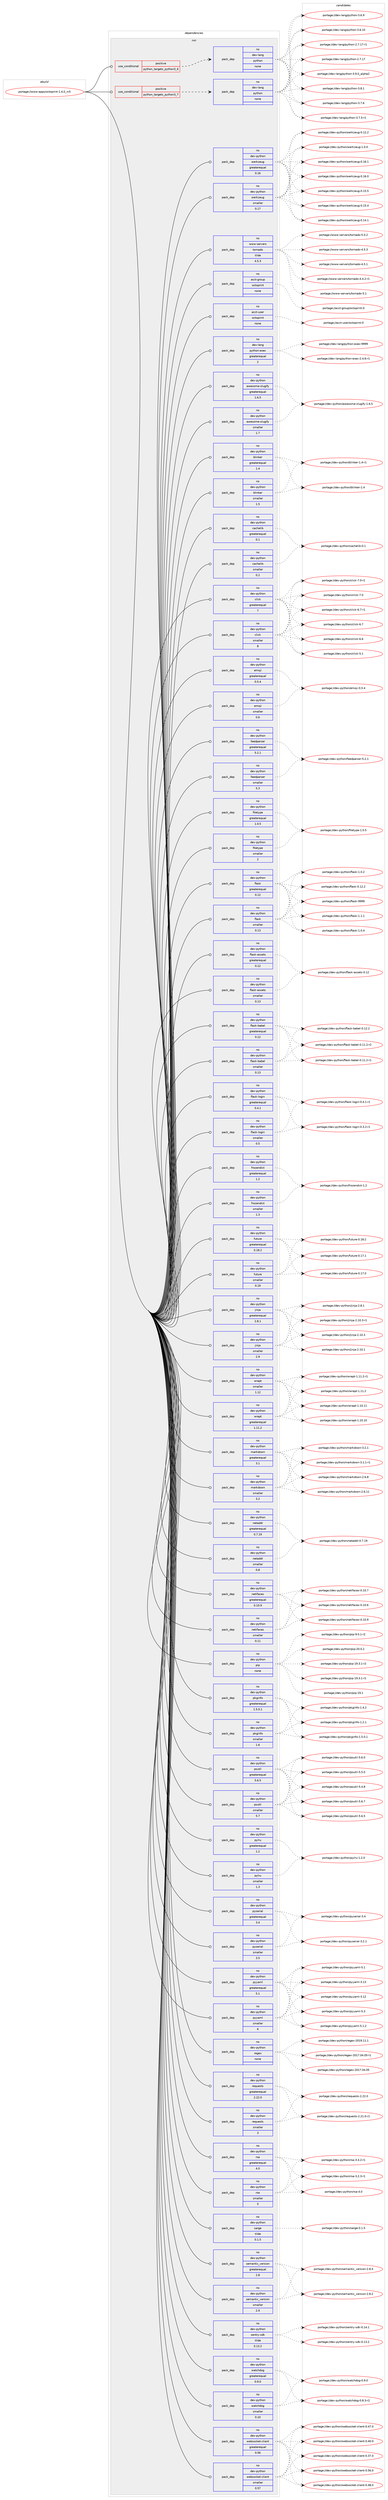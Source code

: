 digraph prolog {

# *************
# Graph options
# *************

newrank=true;
concentrate=true;
compound=true;
graph [rankdir=LR,fontname=Helvetica,fontsize=10,ranksep=1.5];#, ranksep=2.5, nodesep=0.2];
edge  [arrowhead=vee];
node  [fontname=Helvetica,fontsize=10];

# **********
# The ebuild
# **********

subgraph cluster_leftcol {
color=gray;
rank=same;
label=<<i>ebuild</i>>;
id [label="portage://www-apps/octoprint-1.4.0_rc5", color=red, width=4, href="../www-apps/octoprint-1.4.0_rc5.svg"];
}

# ****************
# The dependencies
# ****************

subgraph cluster_midcol {
color=gray;
label=<<i>dependencies</i>>;
subgraph cluster_compile {
fillcolor="#eeeeee";
style=filled;
label=<<i>compile</i>>;
}
subgraph cluster_compileandrun {
fillcolor="#eeeeee";
style=filled;
label=<<i>compile and run</i>>;
}
subgraph cluster_run {
fillcolor="#eeeeee";
style=filled;
label=<<i>run</i>>;
subgraph cond5844 {
dependency32268 [label=<<TABLE BORDER="0" CELLBORDER="1" CELLSPACING="0" CELLPADDING="4"><TR><TD ROWSPAN="3" CELLPADDING="10">use_conditional</TD></TR><TR><TD>positive</TD></TR><TR><TD>python_targets_python3_6</TD></TR></TABLE>>, shape=none, color=red];
subgraph pack25814 {
dependency32269 [label=<<TABLE BORDER="0" CELLBORDER="1" CELLSPACING="0" CELLPADDING="4" WIDTH="220"><TR><TD ROWSPAN="6" CELLPADDING="30">pack_dep</TD></TR><TR><TD WIDTH="110">no</TD></TR><TR><TD>dev-lang</TD></TR><TR><TD>python</TD></TR><TR><TD>none</TD></TR><TR><TD></TD></TR></TABLE>>, shape=none, color=blue];
}
dependency32268:e -> dependency32269:w [weight=20,style="dashed",arrowhead="vee"];
}
id:e -> dependency32268:w [weight=20,style="solid",arrowhead="odot"];
subgraph cond5845 {
dependency32270 [label=<<TABLE BORDER="0" CELLBORDER="1" CELLSPACING="0" CELLPADDING="4"><TR><TD ROWSPAN="3" CELLPADDING="10">use_conditional</TD></TR><TR><TD>positive</TD></TR><TR><TD>python_targets_python3_7</TD></TR></TABLE>>, shape=none, color=red];
subgraph pack25815 {
dependency32271 [label=<<TABLE BORDER="0" CELLBORDER="1" CELLSPACING="0" CELLPADDING="4" WIDTH="220"><TR><TD ROWSPAN="6" CELLPADDING="30">pack_dep</TD></TR><TR><TD WIDTH="110">no</TD></TR><TR><TD>dev-lang</TD></TR><TR><TD>python</TD></TR><TR><TD>none</TD></TR><TR><TD></TD></TR></TABLE>>, shape=none, color=blue];
}
dependency32270:e -> dependency32271:w [weight=20,style="dashed",arrowhead="vee"];
}
id:e -> dependency32270:w [weight=20,style="solid",arrowhead="odot"];
subgraph pack25816 {
dependency32272 [label=<<TABLE BORDER="0" CELLBORDER="1" CELLSPACING="0" CELLPADDING="4" WIDTH="220"><TR><TD ROWSPAN="6" CELLPADDING="30">pack_dep</TD></TR><TR><TD WIDTH="110">no</TD></TR><TR><TD>acct-group</TD></TR><TR><TD>octoprint</TD></TR><TR><TD>none</TD></TR><TR><TD></TD></TR></TABLE>>, shape=none, color=blue];
}
id:e -> dependency32272:w [weight=20,style="solid",arrowhead="odot"];
subgraph pack25817 {
dependency32273 [label=<<TABLE BORDER="0" CELLBORDER="1" CELLSPACING="0" CELLPADDING="4" WIDTH="220"><TR><TD ROWSPAN="6" CELLPADDING="30">pack_dep</TD></TR><TR><TD WIDTH="110">no</TD></TR><TR><TD>acct-user</TD></TR><TR><TD>octoprint</TD></TR><TR><TD>none</TD></TR><TR><TD></TD></TR></TABLE>>, shape=none, color=blue];
}
id:e -> dependency32273:w [weight=20,style="solid",arrowhead="odot"];
subgraph pack25818 {
dependency32274 [label=<<TABLE BORDER="0" CELLBORDER="1" CELLSPACING="0" CELLPADDING="4" WIDTH="220"><TR><TD ROWSPAN="6" CELLPADDING="30">pack_dep</TD></TR><TR><TD WIDTH="110">no</TD></TR><TR><TD>dev-lang</TD></TR><TR><TD>python-exec</TD></TR><TR><TD>greaterequal</TD></TR><TR><TD>2</TD></TR></TABLE>>, shape=none, color=blue];
}
id:e -> dependency32274:w [weight=20,style="solid",arrowhead="odot"];
subgraph pack25819 {
dependency32275 [label=<<TABLE BORDER="0" CELLBORDER="1" CELLSPACING="0" CELLPADDING="4" WIDTH="220"><TR><TD ROWSPAN="6" CELLPADDING="30">pack_dep</TD></TR><TR><TD WIDTH="110">no</TD></TR><TR><TD>dev-python</TD></TR><TR><TD>awesome-slugify</TD></TR><TR><TD>greaterequal</TD></TR><TR><TD>1.6.5</TD></TR></TABLE>>, shape=none, color=blue];
}
id:e -> dependency32275:w [weight=20,style="solid",arrowhead="odot"];
subgraph pack25820 {
dependency32276 [label=<<TABLE BORDER="0" CELLBORDER="1" CELLSPACING="0" CELLPADDING="4" WIDTH="220"><TR><TD ROWSPAN="6" CELLPADDING="30">pack_dep</TD></TR><TR><TD WIDTH="110">no</TD></TR><TR><TD>dev-python</TD></TR><TR><TD>awesome-slugify</TD></TR><TR><TD>smaller</TD></TR><TR><TD>1.7</TD></TR></TABLE>>, shape=none, color=blue];
}
id:e -> dependency32276:w [weight=20,style="solid",arrowhead="odot"];
subgraph pack25821 {
dependency32277 [label=<<TABLE BORDER="0" CELLBORDER="1" CELLSPACING="0" CELLPADDING="4" WIDTH="220"><TR><TD ROWSPAN="6" CELLPADDING="30">pack_dep</TD></TR><TR><TD WIDTH="110">no</TD></TR><TR><TD>dev-python</TD></TR><TR><TD>blinker</TD></TR><TR><TD>greaterequal</TD></TR><TR><TD>1.4</TD></TR></TABLE>>, shape=none, color=blue];
}
id:e -> dependency32277:w [weight=20,style="solid",arrowhead="odot"];
subgraph pack25822 {
dependency32278 [label=<<TABLE BORDER="0" CELLBORDER="1" CELLSPACING="0" CELLPADDING="4" WIDTH="220"><TR><TD ROWSPAN="6" CELLPADDING="30">pack_dep</TD></TR><TR><TD WIDTH="110">no</TD></TR><TR><TD>dev-python</TD></TR><TR><TD>blinker</TD></TR><TR><TD>smaller</TD></TR><TR><TD>1.5</TD></TR></TABLE>>, shape=none, color=blue];
}
id:e -> dependency32278:w [weight=20,style="solid",arrowhead="odot"];
subgraph pack25823 {
dependency32279 [label=<<TABLE BORDER="0" CELLBORDER="1" CELLSPACING="0" CELLPADDING="4" WIDTH="220"><TR><TD ROWSPAN="6" CELLPADDING="30">pack_dep</TD></TR><TR><TD WIDTH="110">no</TD></TR><TR><TD>dev-python</TD></TR><TR><TD>cachelib</TD></TR><TR><TD>greaterequal</TD></TR><TR><TD>0.1</TD></TR></TABLE>>, shape=none, color=blue];
}
id:e -> dependency32279:w [weight=20,style="solid",arrowhead="odot"];
subgraph pack25824 {
dependency32280 [label=<<TABLE BORDER="0" CELLBORDER="1" CELLSPACING="0" CELLPADDING="4" WIDTH="220"><TR><TD ROWSPAN="6" CELLPADDING="30">pack_dep</TD></TR><TR><TD WIDTH="110">no</TD></TR><TR><TD>dev-python</TD></TR><TR><TD>cachelib</TD></TR><TR><TD>smaller</TD></TR><TR><TD>0.2</TD></TR></TABLE>>, shape=none, color=blue];
}
id:e -> dependency32280:w [weight=20,style="solid",arrowhead="odot"];
subgraph pack25825 {
dependency32281 [label=<<TABLE BORDER="0" CELLBORDER="1" CELLSPACING="0" CELLPADDING="4" WIDTH="220"><TR><TD ROWSPAN="6" CELLPADDING="30">pack_dep</TD></TR><TR><TD WIDTH="110">no</TD></TR><TR><TD>dev-python</TD></TR><TR><TD>click</TD></TR><TR><TD>greaterequal</TD></TR><TR><TD>7</TD></TR></TABLE>>, shape=none, color=blue];
}
id:e -> dependency32281:w [weight=20,style="solid",arrowhead="odot"];
subgraph pack25826 {
dependency32282 [label=<<TABLE BORDER="0" CELLBORDER="1" CELLSPACING="0" CELLPADDING="4" WIDTH="220"><TR><TD ROWSPAN="6" CELLPADDING="30">pack_dep</TD></TR><TR><TD WIDTH="110">no</TD></TR><TR><TD>dev-python</TD></TR><TR><TD>click</TD></TR><TR><TD>smaller</TD></TR><TR><TD>8</TD></TR></TABLE>>, shape=none, color=blue];
}
id:e -> dependency32282:w [weight=20,style="solid",arrowhead="odot"];
subgraph pack25827 {
dependency32283 [label=<<TABLE BORDER="0" CELLBORDER="1" CELLSPACING="0" CELLPADDING="4" WIDTH="220"><TR><TD ROWSPAN="6" CELLPADDING="30">pack_dep</TD></TR><TR><TD WIDTH="110">no</TD></TR><TR><TD>dev-python</TD></TR><TR><TD>emoji</TD></TR><TR><TD>greaterequal</TD></TR><TR><TD>0.5.4</TD></TR></TABLE>>, shape=none, color=blue];
}
id:e -> dependency32283:w [weight=20,style="solid",arrowhead="odot"];
subgraph pack25828 {
dependency32284 [label=<<TABLE BORDER="0" CELLBORDER="1" CELLSPACING="0" CELLPADDING="4" WIDTH="220"><TR><TD ROWSPAN="6" CELLPADDING="30">pack_dep</TD></TR><TR><TD WIDTH="110">no</TD></TR><TR><TD>dev-python</TD></TR><TR><TD>emoji</TD></TR><TR><TD>smaller</TD></TR><TR><TD>0.6</TD></TR></TABLE>>, shape=none, color=blue];
}
id:e -> dependency32284:w [weight=20,style="solid",arrowhead="odot"];
subgraph pack25829 {
dependency32285 [label=<<TABLE BORDER="0" CELLBORDER="1" CELLSPACING="0" CELLPADDING="4" WIDTH="220"><TR><TD ROWSPAN="6" CELLPADDING="30">pack_dep</TD></TR><TR><TD WIDTH="110">no</TD></TR><TR><TD>dev-python</TD></TR><TR><TD>feedparser</TD></TR><TR><TD>greaterequal</TD></TR><TR><TD>5.2.1</TD></TR></TABLE>>, shape=none, color=blue];
}
id:e -> dependency32285:w [weight=20,style="solid",arrowhead="odot"];
subgraph pack25830 {
dependency32286 [label=<<TABLE BORDER="0" CELLBORDER="1" CELLSPACING="0" CELLPADDING="4" WIDTH="220"><TR><TD ROWSPAN="6" CELLPADDING="30">pack_dep</TD></TR><TR><TD WIDTH="110">no</TD></TR><TR><TD>dev-python</TD></TR><TR><TD>feedparser</TD></TR><TR><TD>smaller</TD></TR><TR><TD>5.3</TD></TR></TABLE>>, shape=none, color=blue];
}
id:e -> dependency32286:w [weight=20,style="solid",arrowhead="odot"];
subgraph pack25831 {
dependency32287 [label=<<TABLE BORDER="0" CELLBORDER="1" CELLSPACING="0" CELLPADDING="4" WIDTH="220"><TR><TD ROWSPAN="6" CELLPADDING="30">pack_dep</TD></TR><TR><TD WIDTH="110">no</TD></TR><TR><TD>dev-python</TD></TR><TR><TD>filetype</TD></TR><TR><TD>greaterequal</TD></TR><TR><TD>1.0.5</TD></TR></TABLE>>, shape=none, color=blue];
}
id:e -> dependency32287:w [weight=20,style="solid",arrowhead="odot"];
subgraph pack25832 {
dependency32288 [label=<<TABLE BORDER="0" CELLBORDER="1" CELLSPACING="0" CELLPADDING="4" WIDTH="220"><TR><TD ROWSPAN="6" CELLPADDING="30">pack_dep</TD></TR><TR><TD WIDTH="110">no</TD></TR><TR><TD>dev-python</TD></TR><TR><TD>filetype</TD></TR><TR><TD>smaller</TD></TR><TR><TD>2</TD></TR></TABLE>>, shape=none, color=blue];
}
id:e -> dependency32288:w [weight=20,style="solid",arrowhead="odot"];
subgraph pack25833 {
dependency32289 [label=<<TABLE BORDER="0" CELLBORDER="1" CELLSPACING="0" CELLPADDING="4" WIDTH="220"><TR><TD ROWSPAN="6" CELLPADDING="30">pack_dep</TD></TR><TR><TD WIDTH="110">no</TD></TR><TR><TD>dev-python</TD></TR><TR><TD>flask</TD></TR><TR><TD>greaterequal</TD></TR><TR><TD>0.12</TD></TR></TABLE>>, shape=none, color=blue];
}
id:e -> dependency32289:w [weight=20,style="solid",arrowhead="odot"];
subgraph pack25834 {
dependency32290 [label=<<TABLE BORDER="0" CELLBORDER="1" CELLSPACING="0" CELLPADDING="4" WIDTH="220"><TR><TD ROWSPAN="6" CELLPADDING="30">pack_dep</TD></TR><TR><TD WIDTH="110">no</TD></TR><TR><TD>dev-python</TD></TR><TR><TD>flask</TD></TR><TR><TD>smaller</TD></TR><TR><TD>0.13</TD></TR></TABLE>>, shape=none, color=blue];
}
id:e -> dependency32290:w [weight=20,style="solid",arrowhead="odot"];
subgraph pack25835 {
dependency32291 [label=<<TABLE BORDER="0" CELLBORDER="1" CELLSPACING="0" CELLPADDING="4" WIDTH="220"><TR><TD ROWSPAN="6" CELLPADDING="30">pack_dep</TD></TR><TR><TD WIDTH="110">no</TD></TR><TR><TD>dev-python</TD></TR><TR><TD>flask-assets</TD></TR><TR><TD>greaterequal</TD></TR><TR><TD>0.12</TD></TR></TABLE>>, shape=none, color=blue];
}
id:e -> dependency32291:w [weight=20,style="solid",arrowhead="odot"];
subgraph pack25836 {
dependency32292 [label=<<TABLE BORDER="0" CELLBORDER="1" CELLSPACING="0" CELLPADDING="4" WIDTH="220"><TR><TD ROWSPAN="6" CELLPADDING="30">pack_dep</TD></TR><TR><TD WIDTH="110">no</TD></TR><TR><TD>dev-python</TD></TR><TR><TD>flask-assets</TD></TR><TR><TD>smaller</TD></TR><TR><TD>0.13</TD></TR></TABLE>>, shape=none, color=blue];
}
id:e -> dependency32292:w [weight=20,style="solid",arrowhead="odot"];
subgraph pack25837 {
dependency32293 [label=<<TABLE BORDER="0" CELLBORDER="1" CELLSPACING="0" CELLPADDING="4" WIDTH="220"><TR><TD ROWSPAN="6" CELLPADDING="30">pack_dep</TD></TR><TR><TD WIDTH="110">no</TD></TR><TR><TD>dev-python</TD></TR><TR><TD>flask-babel</TD></TR><TR><TD>greaterequal</TD></TR><TR><TD>0.12</TD></TR></TABLE>>, shape=none, color=blue];
}
id:e -> dependency32293:w [weight=20,style="solid",arrowhead="odot"];
subgraph pack25838 {
dependency32294 [label=<<TABLE BORDER="0" CELLBORDER="1" CELLSPACING="0" CELLPADDING="4" WIDTH="220"><TR><TD ROWSPAN="6" CELLPADDING="30">pack_dep</TD></TR><TR><TD WIDTH="110">no</TD></TR><TR><TD>dev-python</TD></TR><TR><TD>flask-babel</TD></TR><TR><TD>smaller</TD></TR><TR><TD>0.13</TD></TR></TABLE>>, shape=none, color=blue];
}
id:e -> dependency32294:w [weight=20,style="solid",arrowhead="odot"];
subgraph pack25839 {
dependency32295 [label=<<TABLE BORDER="0" CELLBORDER="1" CELLSPACING="0" CELLPADDING="4" WIDTH="220"><TR><TD ROWSPAN="6" CELLPADDING="30">pack_dep</TD></TR><TR><TD WIDTH="110">no</TD></TR><TR><TD>dev-python</TD></TR><TR><TD>flask-login</TD></TR><TR><TD>greaterequal</TD></TR><TR><TD>0.4.1</TD></TR></TABLE>>, shape=none, color=blue];
}
id:e -> dependency32295:w [weight=20,style="solid",arrowhead="odot"];
subgraph pack25840 {
dependency32296 [label=<<TABLE BORDER="0" CELLBORDER="1" CELLSPACING="0" CELLPADDING="4" WIDTH="220"><TR><TD ROWSPAN="6" CELLPADDING="30">pack_dep</TD></TR><TR><TD WIDTH="110">no</TD></TR><TR><TD>dev-python</TD></TR><TR><TD>flask-login</TD></TR><TR><TD>smaller</TD></TR><TR><TD>0.5</TD></TR></TABLE>>, shape=none, color=blue];
}
id:e -> dependency32296:w [weight=20,style="solid",arrowhead="odot"];
subgraph pack25841 {
dependency32297 [label=<<TABLE BORDER="0" CELLBORDER="1" CELLSPACING="0" CELLPADDING="4" WIDTH="220"><TR><TD ROWSPAN="6" CELLPADDING="30">pack_dep</TD></TR><TR><TD WIDTH="110">no</TD></TR><TR><TD>dev-python</TD></TR><TR><TD>frozendict</TD></TR><TR><TD>greaterequal</TD></TR><TR><TD>1.2</TD></TR></TABLE>>, shape=none, color=blue];
}
id:e -> dependency32297:w [weight=20,style="solid",arrowhead="odot"];
subgraph pack25842 {
dependency32298 [label=<<TABLE BORDER="0" CELLBORDER="1" CELLSPACING="0" CELLPADDING="4" WIDTH="220"><TR><TD ROWSPAN="6" CELLPADDING="30">pack_dep</TD></TR><TR><TD WIDTH="110">no</TD></TR><TR><TD>dev-python</TD></TR><TR><TD>frozendict</TD></TR><TR><TD>smaller</TD></TR><TR><TD>1.3</TD></TR></TABLE>>, shape=none, color=blue];
}
id:e -> dependency32298:w [weight=20,style="solid",arrowhead="odot"];
subgraph pack25843 {
dependency32299 [label=<<TABLE BORDER="0" CELLBORDER="1" CELLSPACING="0" CELLPADDING="4" WIDTH="220"><TR><TD ROWSPAN="6" CELLPADDING="30">pack_dep</TD></TR><TR><TD WIDTH="110">no</TD></TR><TR><TD>dev-python</TD></TR><TR><TD>future</TD></TR><TR><TD>greaterequal</TD></TR><TR><TD>0.18.2</TD></TR></TABLE>>, shape=none, color=blue];
}
id:e -> dependency32299:w [weight=20,style="solid",arrowhead="odot"];
subgraph pack25844 {
dependency32300 [label=<<TABLE BORDER="0" CELLBORDER="1" CELLSPACING="0" CELLPADDING="4" WIDTH="220"><TR><TD ROWSPAN="6" CELLPADDING="30">pack_dep</TD></TR><TR><TD WIDTH="110">no</TD></TR><TR><TD>dev-python</TD></TR><TR><TD>future</TD></TR><TR><TD>smaller</TD></TR><TR><TD>0.19</TD></TR></TABLE>>, shape=none, color=blue];
}
id:e -> dependency32300:w [weight=20,style="solid",arrowhead="odot"];
subgraph pack25845 {
dependency32301 [label=<<TABLE BORDER="0" CELLBORDER="1" CELLSPACING="0" CELLPADDING="4" WIDTH="220"><TR><TD ROWSPAN="6" CELLPADDING="30">pack_dep</TD></TR><TR><TD WIDTH="110">no</TD></TR><TR><TD>dev-python</TD></TR><TR><TD>jinja</TD></TR><TR><TD>greaterequal</TD></TR><TR><TD>2.8.1</TD></TR></TABLE>>, shape=none, color=blue];
}
id:e -> dependency32301:w [weight=20,style="solid",arrowhead="odot"];
subgraph pack25846 {
dependency32302 [label=<<TABLE BORDER="0" CELLBORDER="1" CELLSPACING="0" CELLPADDING="4" WIDTH="220"><TR><TD ROWSPAN="6" CELLPADDING="30">pack_dep</TD></TR><TR><TD WIDTH="110">no</TD></TR><TR><TD>dev-python</TD></TR><TR><TD>jinja</TD></TR><TR><TD>smaller</TD></TR><TR><TD>2.9</TD></TR></TABLE>>, shape=none, color=blue];
}
id:e -> dependency32302:w [weight=20,style="solid",arrowhead="odot"];
subgraph pack25847 {
dependency32303 [label=<<TABLE BORDER="0" CELLBORDER="1" CELLSPACING="0" CELLPADDING="4" WIDTH="220"><TR><TD ROWSPAN="6" CELLPADDING="30">pack_dep</TD></TR><TR><TD WIDTH="110">no</TD></TR><TR><TD>dev-python</TD></TR><TR><TD>markdown</TD></TR><TR><TD>greaterequal</TD></TR><TR><TD>3.1</TD></TR></TABLE>>, shape=none, color=blue];
}
id:e -> dependency32303:w [weight=20,style="solid",arrowhead="odot"];
subgraph pack25848 {
dependency32304 [label=<<TABLE BORDER="0" CELLBORDER="1" CELLSPACING="0" CELLPADDING="4" WIDTH="220"><TR><TD ROWSPAN="6" CELLPADDING="30">pack_dep</TD></TR><TR><TD WIDTH="110">no</TD></TR><TR><TD>dev-python</TD></TR><TR><TD>markdown</TD></TR><TR><TD>smaller</TD></TR><TR><TD>3.2</TD></TR></TABLE>>, shape=none, color=blue];
}
id:e -> dependency32304:w [weight=20,style="solid",arrowhead="odot"];
subgraph pack25849 {
dependency32305 [label=<<TABLE BORDER="0" CELLBORDER="1" CELLSPACING="0" CELLPADDING="4" WIDTH="220"><TR><TD ROWSPAN="6" CELLPADDING="30">pack_dep</TD></TR><TR><TD WIDTH="110">no</TD></TR><TR><TD>dev-python</TD></TR><TR><TD>netaddr</TD></TR><TR><TD>greaterequal</TD></TR><TR><TD>0.7.19</TD></TR></TABLE>>, shape=none, color=blue];
}
id:e -> dependency32305:w [weight=20,style="solid",arrowhead="odot"];
subgraph pack25850 {
dependency32306 [label=<<TABLE BORDER="0" CELLBORDER="1" CELLSPACING="0" CELLPADDING="4" WIDTH="220"><TR><TD ROWSPAN="6" CELLPADDING="30">pack_dep</TD></TR><TR><TD WIDTH="110">no</TD></TR><TR><TD>dev-python</TD></TR><TR><TD>netaddr</TD></TR><TR><TD>smaller</TD></TR><TR><TD>0.8</TD></TR></TABLE>>, shape=none, color=blue];
}
id:e -> dependency32306:w [weight=20,style="solid",arrowhead="odot"];
subgraph pack25851 {
dependency32307 [label=<<TABLE BORDER="0" CELLBORDER="1" CELLSPACING="0" CELLPADDING="4" WIDTH="220"><TR><TD ROWSPAN="6" CELLPADDING="30">pack_dep</TD></TR><TR><TD WIDTH="110">no</TD></TR><TR><TD>dev-python</TD></TR><TR><TD>netifaces</TD></TR><TR><TD>greaterequal</TD></TR><TR><TD>0.10.9</TD></TR></TABLE>>, shape=none, color=blue];
}
id:e -> dependency32307:w [weight=20,style="solid",arrowhead="odot"];
subgraph pack25852 {
dependency32308 [label=<<TABLE BORDER="0" CELLBORDER="1" CELLSPACING="0" CELLPADDING="4" WIDTH="220"><TR><TD ROWSPAN="6" CELLPADDING="30">pack_dep</TD></TR><TR><TD WIDTH="110">no</TD></TR><TR><TD>dev-python</TD></TR><TR><TD>netifaces</TD></TR><TR><TD>smaller</TD></TR><TR><TD>0.11</TD></TR></TABLE>>, shape=none, color=blue];
}
id:e -> dependency32308:w [weight=20,style="solid",arrowhead="odot"];
subgraph pack25853 {
dependency32309 [label=<<TABLE BORDER="0" CELLBORDER="1" CELLSPACING="0" CELLPADDING="4" WIDTH="220"><TR><TD ROWSPAN="6" CELLPADDING="30">pack_dep</TD></TR><TR><TD WIDTH="110">no</TD></TR><TR><TD>dev-python</TD></TR><TR><TD>pip</TD></TR><TR><TD>none</TD></TR><TR><TD></TD></TR></TABLE>>, shape=none, color=blue];
}
id:e -> dependency32309:w [weight=20,style="solid",arrowhead="odot"];
subgraph pack25854 {
dependency32310 [label=<<TABLE BORDER="0" CELLBORDER="1" CELLSPACING="0" CELLPADDING="4" WIDTH="220"><TR><TD ROWSPAN="6" CELLPADDING="30">pack_dep</TD></TR><TR><TD WIDTH="110">no</TD></TR><TR><TD>dev-python</TD></TR><TR><TD>pkginfo</TD></TR><TR><TD>greaterequal</TD></TR><TR><TD>1.5.0.1</TD></TR></TABLE>>, shape=none, color=blue];
}
id:e -> dependency32310:w [weight=20,style="solid",arrowhead="odot"];
subgraph pack25855 {
dependency32311 [label=<<TABLE BORDER="0" CELLBORDER="1" CELLSPACING="0" CELLPADDING="4" WIDTH="220"><TR><TD ROWSPAN="6" CELLPADDING="30">pack_dep</TD></TR><TR><TD WIDTH="110">no</TD></TR><TR><TD>dev-python</TD></TR><TR><TD>pkginfo</TD></TR><TR><TD>smaller</TD></TR><TR><TD>1.6</TD></TR></TABLE>>, shape=none, color=blue];
}
id:e -> dependency32311:w [weight=20,style="solid",arrowhead="odot"];
subgraph pack25856 {
dependency32312 [label=<<TABLE BORDER="0" CELLBORDER="1" CELLSPACING="0" CELLPADDING="4" WIDTH="220"><TR><TD ROWSPAN="6" CELLPADDING="30">pack_dep</TD></TR><TR><TD WIDTH="110">no</TD></TR><TR><TD>dev-python</TD></TR><TR><TD>psutil</TD></TR><TR><TD>greaterequal</TD></TR><TR><TD>5.6.5</TD></TR></TABLE>>, shape=none, color=blue];
}
id:e -> dependency32312:w [weight=20,style="solid",arrowhead="odot"];
subgraph pack25857 {
dependency32313 [label=<<TABLE BORDER="0" CELLBORDER="1" CELLSPACING="0" CELLPADDING="4" WIDTH="220"><TR><TD ROWSPAN="6" CELLPADDING="30">pack_dep</TD></TR><TR><TD WIDTH="110">no</TD></TR><TR><TD>dev-python</TD></TR><TR><TD>psutil</TD></TR><TR><TD>smaller</TD></TR><TR><TD>5.7</TD></TR></TABLE>>, shape=none, color=blue];
}
id:e -> dependency32313:w [weight=20,style="solid",arrowhead="odot"];
subgraph pack25858 {
dependency32314 [label=<<TABLE BORDER="0" CELLBORDER="1" CELLSPACING="0" CELLPADDING="4" WIDTH="220"><TR><TD ROWSPAN="6" CELLPADDING="30">pack_dep</TD></TR><TR><TD WIDTH="110">no</TD></TR><TR><TD>dev-python</TD></TR><TR><TD>pylru</TD></TR><TR><TD>greaterequal</TD></TR><TR><TD>1.2</TD></TR></TABLE>>, shape=none, color=blue];
}
id:e -> dependency32314:w [weight=20,style="solid",arrowhead="odot"];
subgraph pack25859 {
dependency32315 [label=<<TABLE BORDER="0" CELLBORDER="1" CELLSPACING="0" CELLPADDING="4" WIDTH="220"><TR><TD ROWSPAN="6" CELLPADDING="30">pack_dep</TD></TR><TR><TD WIDTH="110">no</TD></TR><TR><TD>dev-python</TD></TR><TR><TD>pylru</TD></TR><TR><TD>smaller</TD></TR><TR><TD>1.3</TD></TR></TABLE>>, shape=none, color=blue];
}
id:e -> dependency32315:w [weight=20,style="solid",arrowhead="odot"];
subgraph pack25860 {
dependency32316 [label=<<TABLE BORDER="0" CELLBORDER="1" CELLSPACING="0" CELLPADDING="4" WIDTH="220"><TR><TD ROWSPAN="6" CELLPADDING="30">pack_dep</TD></TR><TR><TD WIDTH="110">no</TD></TR><TR><TD>dev-python</TD></TR><TR><TD>pyserial</TD></TR><TR><TD>greaterequal</TD></TR><TR><TD>3.4</TD></TR></TABLE>>, shape=none, color=blue];
}
id:e -> dependency32316:w [weight=20,style="solid",arrowhead="odot"];
subgraph pack25861 {
dependency32317 [label=<<TABLE BORDER="0" CELLBORDER="1" CELLSPACING="0" CELLPADDING="4" WIDTH="220"><TR><TD ROWSPAN="6" CELLPADDING="30">pack_dep</TD></TR><TR><TD WIDTH="110">no</TD></TR><TR><TD>dev-python</TD></TR><TR><TD>pyserial</TD></TR><TR><TD>smaller</TD></TR><TR><TD>3.5</TD></TR></TABLE>>, shape=none, color=blue];
}
id:e -> dependency32317:w [weight=20,style="solid",arrowhead="odot"];
subgraph pack25862 {
dependency32318 [label=<<TABLE BORDER="0" CELLBORDER="1" CELLSPACING="0" CELLPADDING="4" WIDTH="220"><TR><TD ROWSPAN="6" CELLPADDING="30">pack_dep</TD></TR><TR><TD WIDTH="110">no</TD></TR><TR><TD>dev-python</TD></TR><TR><TD>pyyaml</TD></TR><TR><TD>greaterequal</TD></TR><TR><TD>5.1</TD></TR></TABLE>>, shape=none, color=blue];
}
id:e -> dependency32318:w [weight=20,style="solid",arrowhead="odot"];
subgraph pack25863 {
dependency32319 [label=<<TABLE BORDER="0" CELLBORDER="1" CELLSPACING="0" CELLPADDING="4" WIDTH="220"><TR><TD ROWSPAN="6" CELLPADDING="30">pack_dep</TD></TR><TR><TD WIDTH="110">no</TD></TR><TR><TD>dev-python</TD></TR><TR><TD>pyyaml</TD></TR><TR><TD>smaller</TD></TR><TR><TD>6</TD></TR></TABLE>>, shape=none, color=blue];
}
id:e -> dependency32319:w [weight=20,style="solid",arrowhead="odot"];
subgraph pack25864 {
dependency32320 [label=<<TABLE BORDER="0" CELLBORDER="1" CELLSPACING="0" CELLPADDING="4" WIDTH="220"><TR><TD ROWSPAN="6" CELLPADDING="30">pack_dep</TD></TR><TR><TD WIDTH="110">no</TD></TR><TR><TD>dev-python</TD></TR><TR><TD>regex</TD></TR><TR><TD>none</TD></TR><TR><TD></TD></TR></TABLE>>, shape=none, color=blue];
}
id:e -> dependency32320:w [weight=20,style="solid",arrowhead="odot"];
subgraph pack25865 {
dependency32321 [label=<<TABLE BORDER="0" CELLBORDER="1" CELLSPACING="0" CELLPADDING="4" WIDTH="220"><TR><TD ROWSPAN="6" CELLPADDING="30">pack_dep</TD></TR><TR><TD WIDTH="110">no</TD></TR><TR><TD>dev-python</TD></TR><TR><TD>requests</TD></TR><TR><TD>greaterequal</TD></TR><TR><TD>2.22.0</TD></TR></TABLE>>, shape=none, color=blue];
}
id:e -> dependency32321:w [weight=20,style="solid",arrowhead="odot"];
subgraph pack25866 {
dependency32322 [label=<<TABLE BORDER="0" CELLBORDER="1" CELLSPACING="0" CELLPADDING="4" WIDTH="220"><TR><TD ROWSPAN="6" CELLPADDING="30">pack_dep</TD></TR><TR><TD WIDTH="110">no</TD></TR><TR><TD>dev-python</TD></TR><TR><TD>requests</TD></TR><TR><TD>smaller</TD></TR><TR><TD>3</TD></TR></TABLE>>, shape=none, color=blue];
}
id:e -> dependency32322:w [weight=20,style="solid",arrowhead="odot"];
subgraph pack25867 {
dependency32323 [label=<<TABLE BORDER="0" CELLBORDER="1" CELLSPACING="0" CELLPADDING="4" WIDTH="220"><TR><TD ROWSPAN="6" CELLPADDING="30">pack_dep</TD></TR><TR><TD WIDTH="110">no</TD></TR><TR><TD>dev-python</TD></TR><TR><TD>rsa</TD></TR><TR><TD>greaterequal</TD></TR><TR><TD>4.0</TD></TR></TABLE>>, shape=none, color=blue];
}
id:e -> dependency32323:w [weight=20,style="solid",arrowhead="odot"];
subgraph pack25868 {
dependency32324 [label=<<TABLE BORDER="0" CELLBORDER="1" CELLSPACING="0" CELLPADDING="4" WIDTH="220"><TR><TD ROWSPAN="6" CELLPADDING="30">pack_dep</TD></TR><TR><TD WIDTH="110">no</TD></TR><TR><TD>dev-python</TD></TR><TR><TD>rsa</TD></TR><TR><TD>smaller</TD></TR><TR><TD>5</TD></TR></TABLE>>, shape=none, color=blue];
}
id:e -> dependency32324:w [weight=20,style="solid",arrowhead="odot"];
subgraph pack25869 {
dependency32325 [label=<<TABLE BORDER="0" CELLBORDER="1" CELLSPACING="0" CELLPADDING="4" WIDTH="220"><TR><TD ROWSPAN="6" CELLPADDING="30">pack_dep</TD></TR><TR><TD WIDTH="110">no</TD></TR><TR><TD>dev-python</TD></TR><TR><TD>sarge</TD></TR><TR><TD>tilde</TD></TR><TR><TD>0.1.5</TD></TR></TABLE>>, shape=none, color=blue];
}
id:e -> dependency32325:w [weight=20,style="solid",arrowhead="odot"];
subgraph pack25870 {
dependency32326 [label=<<TABLE BORDER="0" CELLBORDER="1" CELLSPACING="0" CELLPADDING="4" WIDTH="220"><TR><TD ROWSPAN="6" CELLPADDING="30">pack_dep</TD></TR><TR><TD WIDTH="110">no</TD></TR><TR><TD>dev-python</TD></TR><TR><TD>semantic_version</TD></TR><TR><TD>greaterequal</TD></TR><TR><TD>2.8</TD></TR></TABLE>>, shape=none, color=blue];
}
id:e -> dependency32326:w [weight=20,style="solid",arrowhead="odot"];
subgraph pack25871 {
dependency32327 [label=<<TABLE BORDER="0" CELLBORDER="1" CELLSPACING="0" CELLPADDING="4" WIDTH="220"><TR><TD ROWSPAN="6" CELLPADDING="30">pack_dep</TD></TR><TR><TD WIDTH="110">no</TD></TR><TR><TD>dev-python</TD></TR><TR><TD>semantic_version</TD></TR><TR><TD>smaller</TD></TR><TR><TD>2.9</TD></TR></TABLE>>, shape=none, color=blue];
}
id:e -> dependency32327:w [weight=20,style="solid",arrowhead="odot"];
subgraph pack25872 {
dependency32328 [label=<<TABLE BORDER="0" CELLBORDER="1" CELLSPACING="0" CELLPADDING="4" WIDTH="220"><TR><TD ROWSPAN="6" CELLPADDING="30">pack_dep</TD></TR><TR><TD WIDTH="110">no</TD></TR><TR><TD>dev-python</TD></TR><TR><TD>sentry-sdk</TD></TR><TR><TD>tilde</TD></TR><TR><TD>0.13.2</TD></TR></TABLE>>, shape=none, color=blue];
}
id:e -> dependency32328:w [weight=20,style="solid",arrowhead="odot"];
subgraph pack25873 {
dependency32329 [label=<<TABLE BORDER="0" CELLBORDER="1" CELLSPACING="0" CELLPADDING="4" WIDTH="220"><TR><TD ROWSPAN="6" CELLPADDING="30">pack_dep</TD></TR><TR><TD WIDTH="110">no</TD></TR><TR><TD>dev-python</TD></TR><TR><TD>watchdog</TD></TR><TR><TD>greaterequal</TD></TR><TR><TD>0.9.0</TD></TR></TABLE>>, shape=none, color=blue];
}
id:e -> dependency32329:w [weight=20,style="solid",arrowhead="odot"];
subgraph pack25874 {
dependency32330 [label=<<TABLE BORDER="0" CELLBORDER="1" CELLSPACING="0" CELLPADDING="4" WIDTH="220"><TR><TD ROWSPAN="6" CELLPADDING="30">pack_dep</TD></TR><TR><TD WIDTH="110">no</TD></TR><TR><TD>dev-python</TD></TR><TR><TD>watchdog</TD></TR><TR><TD>smaller</TD></TR><TR><TD>0.10</TD></TR></TABLE>>, shape=none, color=blue];
}
id:e -> dependency32330:w [weight=20,style="solid",arrowhead="odot"];
subgraph pack25875 {
dependency32331 [label=<<TABLE BORDER="0" CELLBORDER="1" CELLSPACING="0" CELLPADDING="4" WIDTH="220"><TR><TD ROWSPAN="6" CELLPADDING="30">pack_dep</TD></TR><TR><TD WIDTH="110">no</TD></TR><TR><TD>dev-python</TD></TR><TR><TD>websocket-client</TD></TR><TR><TD>greaterequal</TD></TR><TR><TD>0.56</TD></TR></TABLE>>, shape=none, color=blue];
}
id:e -> dependency32331:w [weight=20,style="solid",arrowhead="odot"];
subgraph pack25876 {
dependency32332 [label=<<TABLE BORDER="0" CELLBORDER="1" CELLSPACING="0" CELLPADDING="4" WIDTH="220"><TR><TD ROWSPAN="6" CELLPADDING="30">pack_dep</TD></TR><TR><TD WIDTH="110">no</TD></TR><TR><TD>dev-python</TD></TR><TR><TD>websocket-client</TD></TR><TR><TD>smaller</TD></TR><TR><TD>0.57</TD></TR></TABLE>>, shape=none, color=blue];
}
id:e -> dependency32332:w [weight=20,style="solid",arrowhead="odot"];
subgraph pack25877 {
dependency32333 [label=<<TABLE BORDER="0" CELLBORDER="1" CELLSPACING="0" CELLPADDING="4" WIDTH="220"><TR><TD ROWSPAN="6" CELLPADDING="30">pack_dep</TD></TR><TR><TD WIDTH="110">no</TD></TR><TR><TD>dev-python</TD></TR><TR><TD>werkzeug</TD></TR><TR><TD>greaterequal</TD></TR><TR><TD>0.16</TD></TR></TABLE>>, shape=none, color=blue];
}
id:e -> dependency32333:w [weight=20,style="solid",arrowhead="odot"];
subgraph pack25878 {
dependency32334 [label=<<TABLE BORDER="0" CELLBORDER="1" CELLSPACING="0" CELLPADDING="4" WIDTH="220"><TR><TD ROWSPAN="6" CELLPADDING="30">pack_dep</TD></TR><TR><TD WIDTH="110">no</TD></TR><TR><TD>dev-python</TD></TR><TR><TD>werkzeug</TD></TR><TR><TD>smaller</TD></TR><TR><TD>0.17</TD></TR></TABLE>>, shape=none, color=blue];
}
id:e -> dependency32334:w [weight=20,style="solid",arrowhead="odot"];
subgraph pack25879 {
dependency32335 [label=<<TABLE BORDER="0" CELLBORDER="1" CELLSPACING="0" CELLPADDING="4" WIDTH="220"><TR><TD ROWSPAN="6" CELLPADDING="30">pack_dep</TD></TR><TR><TD WIDTH="110">no</TD></TR><TR><TD>dev-python</TD></TR><TR><TD>wrapt</TD></TR><TR><TD>greaterequal</TD></TR><TR><TD>1.11.2</TD></TR></TABLE>>, shape=none, color=blue];
}
id:e -> dependency32335:w [weight=20,style="solid",arrowhead="odot"];
subgraph pack25880 {
dependency32336 [label=<<TABLE BORDER="0" CELLBORDER="1" CELLSPACING="0" CELLPADDING="4" WIDTH="220"><TR><TD ROWSPAN="6" CELLPADDING="30">pack_dep</TD></TR><TR><TD WIDTH="110">no</TD></TR><TR><TD>dev-python</TD></TR><TR><TD>wrapt</TD></TR><TR><TD>smaller</TD></TR><TR><TD>1.12</TD></TR></TABLE>>, shape=none, color=blue];
}
id:e -> dependency32336:w [weight=20,style="solid",arrowhead="odot"];
subgraph pack25881 {
dependency32337 [label=<<TABLE BORDER="0" CELLBORDER="1" CELLSPACING="0" CELLPADDING="4" WIDTH="220"><TR><TD ROWSPAN="6" CELLPADDING="30">pack_dep</TD></TR><TR><TD WIDTH="110">no</TD></TR><TR><TD>www-servers</TD></TR><TR><TD>tornado</TD></TR><TR><TD>tilde</TD></TR><TR><TD>4.5.3</TD></TR></TABLE>>, shape=none, color=blue];
}
id:e -> dependency32337:w [weight=20,style="solid",arrowhead="odot"];
}
}

# **************
# The candidates
# **************

subgraph cluster_choices {
rank=same;
color=gray;
label=<<i>candidates</i>>;

subgraph choice25814 {
color=black;
nodesep=1;
choice10010111845108971101034711212111610411111045514657464895971081121049750 [label="portage://dev-lang/python-3.9.0_alpha2", color=red, width=4,href="../dev-lang/python-3.9.0_alpha2.svg"];
choice100101118451089711010347112121116104111110455146564649 [label="portage://dev-lang/python-3.8.1", color=red, width=4,href="../dev-lang/python-3.8.1.svg"];
choice100101118451089711010347112121116104111110455146554654 [label="portage://dev-lang/python-3.7.6", color=red, width=4,href="../dev-lang/python-3.7.6.svg"];
choice1001011184510897110103471121211161041111104551465546534511449 [label="portage://dev-lang/python-3.7.5-r1", color=red, width=4,href="../dev-lang/python-3.7.5-r1.svg"];
choice100101118451089711010347112121116104111110455146544657 [label="portage://dev-lang/python-3.6.9", color=red, width=4,href="../dev-lang/python-3.6.9.svg"];
choice10010111845108971101034711212111610411111045514654464948 [label="portage://dev-lang/python-3.6.10", color=red, width=4,href="../dev-lang/python-3.6.10.svg"];
choice100101118451089711010347112121116104111110455046554649554511449 [label="portage://dev-lang/python-2.7.17-r1", color=red, width=4,href="../dev-lang/python-2.7.17-r1.svg"];
choice10010111845108971101034711212111610411111045504655464955 [label="portage://dev-lang/python-2.7.17", color=red, width=4,href="../dev-lang/python-2.7.17.svg"];
dependency32269:e -> choice10010111845108971101034711212111610411111045514657464895971081121049750:w [style=dotted,weight="100"];
dependency32269:e -> choice100101118451089711010347112121116104111110455146564649:w [style=dotted,weight="100"];
dependency32269:e -> choice100101118451089711010347112121116104111110455146554654:w [style=dotted,weight="100"];
dependency32269:e -> choice1001011184510897110103471121211161041111104551465546534511449:w [style=dotted,weight="100"];
dependency32269:e -> choice100101118451089711010347112121116104111110455146544657:w [style=dotted,weight="100"];
dependency32269:e -> choice10010111845108971101034711212111610411111045514654464948:w [style=dotted,weight="100"];
dependency32269:e -> choice100101118451089711010347112121116104111110455046554649554511449:w [style=dotted,weight="100"];
dependency32269:e -> choice10010111845108971101034711212111610411111045504655464955:w [style=dotted,weight="100"];
}
subgraph choice25815 {
color=black;
nodesep=1;
choice10010111845108971101034711212111610411111045514657464895971081121049750 [label="portage://dev-lang/python-3.9.0_alpha2", color=red, width=4,href="../dev-lang/python-3.9.0_alpha2.svg"];
choice100101118451089711010347112121116104111110455146564649 [label="portage://dev-lang/python-3.8.1", color=red, width=4,href="../dev-lang/python-3.8.1.svg"];
choice100101118451089711010347112121116104111110455146554654 [label="portage://dev-lang/python-3.7.6", color=red, width=4,href="../dev-lang/python-3.7.6.svg"];
choice1001011184510897110103471121211161041111104551465546534511449 [label="portage://dev-lang/python-3.7.5-r1", color=red, width=4,href="../dev-lang/python-3.7.5-r1.svg"];
choice100101118451089711010347112121116104111110455146544657 [label="portage://dev-lang/python-3.6.9", color=red, width=4,href="../dev-lang/python-3.6.9.svg"];
choice10010111845108971101034711212111610411111045514654464948 [label="portage://dev-lang/python-3.6.10", color=red, width=4,href="../dev-lang/python-3.6.10.svg"];
choice100101118451089711010347112121116104111110455046554649554511449 [label="portage://dev-lang/python-2.7.17-r1", color=red, width=4,href="../dev-lang/python-2.7.17-r1.svg"];
choice10010111845108971101034711212111610411111045504655464955 [label="portage://dev-lang/python-2.7.17", color=red, width=4,href="../dev-lang/python-2.7.17.svg"];
dependency32271:e -> choice10010111845108971101034711212111610411111045514657464895971081121049750:w [style=dotted,weight="100"];
dependency32271:e -> choice100101118451089711010347112121116104111110455146564649:w [style=dotted,weight="100"];
dependency32271:e -> choice100101118451089711010347112121116104111110455146554654:w [style=dotted,weight="100"];
dependency32271:e -> choice1001011184510897110103471121211161041111104551465546534511449:w [style=dotted,weight="100"];
dependency32271:e -> choice100101118451089711010347112121116104111110455146544657:w [style=dotted,weight="100"];
dependency32271:e -> choice10010111845108971101034711212111610411111045514654464948:w [style=dotted,weight="100"];
dependency32271:e -> choice100101118451089711010347112121116104111110455046554649554511449:w [style=dotted,weight="100"];
dependency32271:e -> choice10010111845108971101034711212111610411111045504655464955:w [style=dotted,weight="100"];
}
subgraph choice25816 {
color=black;
nodesep=1;
choice9799991164510311411111711247111991161111121141051101164548 [label="portage://acct-group/octoprint-0", color=red, width=4,href="../acct-group/octoprint-0.svg"];
dependency32272:e -> choice9799991164510311411111711247111991161111121141051101164548:w [style=dotted,weight="100"];
}
subgraph choice25817 {
color=black;
nodesep=1;
choice9799991164511711510111447111991161111121141051101164548 [label="portage://acct-user/octoprint-0", color=red, width=4,href="../acct-user/octoprint-0.svg"];
dependency32273:e -> choice9799991164511711510111447111991161111121141051101164548:w [style=dotted,weight="100"];
}
subgraph choice25818 {
color=black;
nodesep=1;
choice10010111845108971101034711212111610411111045101120101994557575757 [label="portage://dev-lang/python-exec-9999", color=red, width=4,href="../dev-lang/python-exec-9999.svg"];
choice10010111845108971101034711212111610411111045101120101994550465246544511449 [label="portage://dev-lang/python-exec-2.4.6-r1", color=red, width=4,href="../dev-lang/python-exec-2.4.6-r1.svg"];
dependency32274:e -> choice10010111845108971101034711212111610411111045101120101994557575757:w [style=dotted,weight="100"];
dependency32274:e -> choice10010111845108971101034711212111610411111045101120101994550465246544511449:w [style=dotted,weight="100"];
}
subgraph choice25819 {
color=black;
nodesep=1;
choice10010111845112121116104111110479711910111511110910145115108117103105102121454946544653 [label="portage://dev-python/awesome-slugify-1.6.5", color=red, width=4,href="../dev-python/awesome-slugify-1.6.5.svg"];
dependency32275:e -> choice10010111845112121116104111110479711910111511110910145115108117103105102121454946544653:w [style=dotted,weight="100"];
}
subgraph choice25820 {
color=black;
nodesep=1;
choice10010111845112121116104111110479711910111511110910145115108117103105102121454946544653 [label="portage://dev-python/awesome-slugify-1.6.5", color=red, width=4,href="../dev-python/awesome-slugify-1.6.5.svg"];
dependency32276:e -> choice10010111845112121116104111110479711910111511110910145115108117103105102121454946544653:w [style=dotted,weight="100"];
}
subgraph choice25821 {
color=black;
nodesep=1;
choice100101118451121211161041111104798108105110107101114454946524511449 [label="portage://dev-python/blinker-1.4-r1", color=red, width=4,href="../dev-python/blinker-1.4-r1.svg"];
choice10010111845112121116104111110479810810511010710111445494652 [label="portage://dev-python/blinker-1.4", color=red, width=4,href="../dev-python/blinker-1.4.svg"];
dependency32277:e -> choice100101118451121211161041111104798108105110107101114454946524511449:w [style=dotted,weight="100"];
dependency32277:e -> choice10010111845112121116104111110479810810511010710111445494652:w [style=dotted,weight="100"];
}
subgraph choice25822 {
color=black;
nodesep=1;
choice100101118451121211161041111104798108105110107101114454946524511449 [label="portage://dev-python/blinker-1.4-r1", color=red, width=4,href="../dev-python/blinker-1.4-r1.svg"];
choice10010111845112121116104111110479810810511010710111445494652 [label="portage://dev-python/blinker-1.4", color=red, width=4,href="../dev-python/blinker-1.4.svg"];
dependency32278:e -> choice100101118451121211161041111104798108105110107101114454946524511449:w [style=dotted,weight="100"];
dependency32278:e -> choice10010111845112121116104111110479810810511010710111445494652:w [style=dotted,weight="100"];
}
subgraph choice25823 {
color=black;
nodesep=1;
choice10010111845112121116104111110479997991041011081059845484649 [label="portage://dev-python/cachelib-0.1", color=red, width=4,href="../dev-python/cachelib-0.1.svg"];
dependency32279:e -> choice10010111845112121116104111110479997991041011081059845484649:w [style=dotted,weight="100"];
}
subgraph choice25824 {
color=black;
nodesep=1;
choice10010111845112121116104111110479997991041011081059845484649 [label="portage://dev-python/cachelib-0.1", color=red, width=4,href="../dev-python/cachelib-0.1.svg"];
dependency32280:e -> choice10010111845112121116104111110479997991041011081059845484649:w [style=dotted,weight="100"];
}
subgraph choice25825 {
color=black;
nodesep=1;
choice10010111845112121116104111110479910810599107455546484511449 [label="portage://dev-python/click-7.0-r1", color=red, width=4,href="../dev-python/click-7.0-r1.svg"];
choice1001011184511212111610411111047991081059910745554648 [label="portage://dev-python/click-7.0", color=red, width=4,href="../dev-python/click-7.0.svg"];
choice10010111845112121116104111110479910810599107455446554511449 [label="portage://dev-python/click-6.7-r1", color=red, width=4,href="../dev-python/click-6.7-r1.svg"];
choice1001011184511212111610411111047991081059910745544655 [label="portage://dev-python/click-6.7", color=red, width=4,href="../dev-python/click-6.7.svg"];
choice1001011184511212111610411111047991081059910745544654 [label="portage://dev-python/click-6.6", color=red, width=4,href="../dev-python/click-6.6.svg"];
choice1001011184511212111610411111047991081059910745534649 [label="portage://dev-python/click-5.1", color=red, width=4,href="../dev-python/click-5.1.svg"];
dependency32281:e -> choice10010111845112121116104111110479910810599107455546484511449:w [style=dotted,weight="100"];
dependency32281:e -> choice1001011184511212111610411111047991081059910745554648:w [style=dotted,weight="100"];
dependency32281:e -> choice10010111845112121116104111110479910810599107455446554511449:w [style=dotted,weight="100"];
dependency32281:e -> choice1001011184511212111610411111047991081059910745544655:w [style=dotted,weight="100"];
dependency32281:e -> choice1001011184511212111610411111047991081059910745544654:w [style=dotted,weight="100"];
dependency32281:e -> choice1001011184511212111610411111047991081059910745534649:w [style=dotted,weight="100"];
}
subgraph choice25826 {
color=black;
nodesep=1;
choice10010111845112121116104111110479910810599107455546484511449 [label="portage://dev-python/click-7.0-r1", color=red, width=4,href="../dev-python/click-7.0-r1.svg"];
choice1001011184511212111610411111047991081059910745554648 [label="portage://dev-python/click-7.0", color=red, width=4,href="../dev-python/click-7.0.svg"];
choice10010111845112121116104111110479910810599107455446554511449 [label="portage://dev-python/click-6.7-r1", color=red, width=4,href="../dev-python/click-6.7-r1.svg"];
choice1001011184511212111610411111047991081059910745544655 [label="portage://dev-python/click-6.7", color=red, width=4,href="../dev-python/click-6.7.svg"];
choice1001011184511212111610411111047991081059910745544654 [label="portage://dev-python/click-6.6", color=red, width=4,href="../dev-python/click-6.6.svg"];
choice1001011184511212111610411111047991081059910745534649 [label="portage://dev-python/click-5.1", color=red, width=4,href="../dev-python/click-5.1.svg"];
dependency32282:e -> choice10010111845112121116104111110479910810599107455546484511449:w [style=dotted,weight="100"];
dependency32282:e -> choice1001011184511212111610411111047991081059910745554648:w [style=dotted,weight="100"];
dependency32282:e -> choice10010111845112121116104111110479910810599107455446554511449:w [style=dotted,weight="100"];
dependency32282:e -> choice1001011184511212111610411111047991081059910745544655:w [style=dotted,weight="100"];
dependency32282:e -> choice1001011184511212111610411111047991081059910745544654:w [style=dotted,weight="100"];
dependency32282:e -> choice1001011184511212111610411111047991081059910745534649:w [style=dotted,weight="100"];
}
subgraph choice25827 {
color=black;
nodesep=1;
choice1001011184511212111610411111047101109111106105454846534652 [label="portage://dev-python/emoji-0.5.4", color=red, width=4,href="../dev-python/emoji-0.5.4.svg"];
dependency32283:e -> choice1001011184511212111610411111047101109111106105454846534652:w [style=dotted,weight="100"];
}
subgraph choice25828 {
color=black;
nodesep=1;
choice1001011184511212111610411111047101109111106105454846534652 [label="portage://dev-python/emoji-0.5.4", color=red, width=4,href="../dev-python/emoji-0.5.4.svg"];
dependency32284:e -> choice1001011184511212111610411111047101109111106105454846534652:w [style=dotted,weight="100"];
}
subgraph choice25829 {
color=black;
nodesep=1;
choice100101118451121211161041111104710210110110011297114115101114455346504649 [label="portage://dev-python/feedparser-5.2.1", color=red, width=4,href="../dev-python/feedparser-5.2.1.svg"];
dependency32285:e -> choice100101118451121211161041111104710210110110011297114115101114455346504649:w [style=dotted,weight="100"];
}
subgraph choice25830 {
color=black;
nodesep=1;
choice100101118451121211161041111104710210110110011297114115101114455346504649 [label="portage://dev-python/feedparser-5.2.1", color=red, width=4,href="../dev-python/feedparser-5.2.1.svg"];
dependency32286:e -> choice100101118451121211161041111104710210110110011297114115101114455346504649:w [style=dotted,weight="100"];
}
subgraph choice25831 {
color=black;
nodesep=1;
choice1001011184511212111610411111047102105108101116121112101454946484653 [label="portage://dev-python/filetype-1.0.5", color=red, width=4,href="../dev-python/filetype-1.0.5.svg"];
dependency32287:e -> choice1001011184511212111610411111047102105108101116121112101454946484653:w [style=dotted,weight="100"];
}
subgraph choice25832 {
color=black;
nodesep=1;
choice1001011184511212111610411111047102105108101116121112101454946484653 [label="portage://dev-python/filetype-1.0.5", color=red, width=4,href="../dev-python/filetype-1.0.5.svg"];
dependency32288:e -> choice1001011184511212111610411111047102105108101116121112101454946484653:w [style=dotted,weight="100"];
}
subgraph choice25833 {
color=black;
nodesep=1;
choice1001011184511212111610411111047102108971151074557575757 [label="portage://dev-python/flask-9999", color=red, width=4,href="../dev-python/flask-9999.svg"];
choice100101118451121211161041111104710210897115107454946494649 [label="portage://dev-python/flask-1.1.1", color=red, width=4,href="../dev-python/flask-1.1.1.svg"];
choice100101118451121211161041111104710210897115107454946484652 [label="portage://dev-python/flask-1.0.4", color=red, width=4,href="../dev-python/flask-1.0.4.svg"];
choice100101118451121211161041111104710210897115107454946484650 [label="portage://dev-python/flask-1.0.2", color=red, width=4,href="../dev-python/flask-1.0.2.svg"];
choice10010111845112121116104111110471021089711510745484649504650 [label="portage://dev-python/flask-0.12.2", color=red, width=4,href="../dev-python/flask-0.12.2.svg"];
dependency32289:e -> choice1001011184511212111610411111047102108971151074557575757:w [style=dotted,weight="100"];
dependency32289:e -> choice100101118451121211161041111104710210897115107454946494649:w [style=dotted,weight="100"];
dependency32289:e -> choice100101118451121211161041111104710210897115107454946484652:w [style=dotted,weight="100"];
dependency32289:e -> choice100101118451121211161041111104710210897115107454946484650:w [style=dotted,weight="100"];
dependency32289:e -> choice10010111845112121116104111110471021089711510745484649504650:w [style=dotted,weight="100"];
}
subgraph choice25834 {
color=black;
nodesep=1;
choice1001011184511212111610411111047102108971151074557575757 [label="portage://dev-python/flask-9999", color=red, width=4,href="../dev-python/flask-9999.svg"];
choice100101118451121211161041111104710210897115107454946494649 [label="portage://dev-python/flask-1.1.1", color=red, width=4,href="../dev-python/flask-1.1.1.svg"];
choice100101118451121211161041111104710210897115107454946484652 [label="portage://dev-python/flask-1.0.4", color=red, width=4,href="../dev-python/flask-1.0.4.svg"];
choice100101118451121211161041111104710210897115107454946484650 [label="portage://dev-python/flask-1.0.2", color=red, width=4,href="../dev-python/flask-1.0.2.svg"];
choice10010111845112121116104111110471021089711510745484649504650 [label="portage://dev-python/flask-0.12.2", color=red, width=4,href="../dev-python/flask-0.12.2.svg"];
dependency32290:e -> choice1001011184511212111610411111047102108971151074557575757:w [style=dotted,weight="100"];
dependency32290:e -> choice100101118451121211161041111104710210897115107454946494649:w [style=dotted,weight="100"];
dependency32290:e -> choice100101118451121211161041111104710210897115107454946484652:w [style=dotted,weight="100"];
dependency32290:e -> choice100101118451121211161041111104710210897115107454946484650:w [style=dotted,weight="100"];
dependency32290:e -> choice10010111845112121116104111110471021089711510745484649504650:w [style=dotted,weight="100"];
}
subgraph choice25835 {
color=black;
nodesep=1;
choice10010111845112121116104111110471021089711510745971151151011161154548464950 [label="portage://dev-python/flask-assets-0.12", color=red, width=4,href="../dev-python/flask-assets-0.12.svg"];
dependency32291:e -> choice10010111845112121116104111110471021089711510745971151151011161154548464950:w [style=dotted,weight="100"];
}
subgraph choice25836 {
color=black;
nodesep=1;
choice10010111845112121116104111110471021089711510745971151151011161154548464950 [label="portage://dev-python/flask-assets-0.12", color=red, width=4,href="../dev-python/flask-assets-0.12.svg"];
dependency32292:e -> choice10010111845112121116104111110471021089711510745971151151011161154548464950:w [style=dotted,weight="100"];
}
subgraph choice25837 {
color=black;
nodesep=1;
choice1001011184511212111610411111047102108971151074598979810110845484649504650 [label="portage://dev-python/flask-babel-0.12.2", color=red, width=4,href="../dev-python/flask-babel-0.12.2.svg"];
choice10010111845112121116104111110471021089711510745989798101108454846494946504511450 [label="portage://dev-python/flask-babel-0.11.2-r2", color=red, width=4,href="../dev-python/flask-babel-0.11.2-r2.svg"];
choice10010111845112121116104111110471021089711510745989798101108454846494946504511449 [label="portage://dev-python/flask-babel-0.11.2-r1", color=red, width=4,href="../dev-python/flask-babel-0.11.2-r1.svg"];
dependency32293:e -> choice1001011184511212111610411111047102108971151074598979810110845484649504650:w [style=dotted,weight="100"];
dependency32293:e -> choice10010111845112121116104111110471021089711510745989798101108454846494946504511450:w [style=dotted,weight="100"];
dependency32293:e -> choice10010111845112121116104111110471021089711510745989798101108454846494946504511449:w [style=dotted,weight="100"];
}
subgraph choice25838 {
color=black;
nodesep=1;
choice1001011184511212111610411111047102108971151074598979810110845484649504650 [label="portage://dev-python/flask-babel-0.12.2", color=red, width=4,href="../dev-python/flask-babel-0.12.2.svg"];
choice10010111845112121116104111110471021089711510745989798101108454846494946504511450 [label="portage://dev-python/flask-babel-0.11.2-r2", color=red, width=4,href="../dev-python/flask-babel-0.11.2-r2.svg"];
choice10010111845112121116104111110471021089711510745989798101108454846494946504511449 [label="portage://dev-python/flask-babel-0.11.2-r1", color=red, width=4,href="../dev-python/flask-babel-0.11.2-r1.svg"];
dependency32294:e -> choice1001011184511212111610411111047102108971151074598979810110845484649504650:w [style=dotted,weight="100"];
dependency32294:e -> choice10010111845112121116104111110471021089711510745989798101108454846494946504511450:w [style=dotted,weight="100"];
dependency32294:e -> choice10010111845112121116104111110471021089711510745989798101108454846494946504511449:w [style=dotted,weight="100"];
}
subgraph choice25839 {
color=black;
nodesep=1;
choice100101118451121211161041111104710210897115107451081111031051104548465246494511449 [label="portage://dev-python/flask-login-0.4.1-r1", color=red, width=4,href="../dev-python/flask-login-0.4.1-r1.svg"];
choice100101118451121211161041111104710210897115107451081111031051104548465146504511449 [label="portage://dev-python/flask-login-0.3.2-r1", color=red, width=4,href="../dev-python/flask-login-0.3.2-r1.svg"];
dependency32295:e -> choice100101118451121211161041111104710210897115107451081111031051104548465246494511449:w [style=dotted,weight="100"];
dependency32295:e -> choice100101118451121211161041111104710210897115107451081111031051104548465146504511449:w [style=dotted,weight="100"];
}
subgraph choice25840 {
color=black;
nodesep=1;
choice100101118451121211161041111104710210897115107451081111031051104548465246494511449 [label="portage://dev-python/flask-login-0.4.1-r1", color=red, width=4,href="../dev-python/flask-login-0.4.1-r1.svg"];
choice100101118451121211161041111104710210897115107451081111031051104548465146504511449 [label="portage://dev-python/flask-login-0.3.2-r1", color=red, width=4,href="../dev-python/flask-login-0.3.2-r1.svg"];
dependency32296:e -> choice100101118451121211161041111104710210897115107451081111031051104548465246494511449:w [style=dotted,weight="100"];
dependency32296:e -> choice100101118451121211161041111104710210897115107451081111031051104548465146504511449:w [style=dotted,weight="100"];
}
subgraph choice25841 {
color=black;
nodesep=1;
choice10010111845112121116104111110471021141111221011101001059911645494650 [label="portage://dev-python/frozendict-1.2", color=red, width=4,href="../dev-python/frozendict-1.2.svg"];
dependency32297:e -> choice10010111845112121116104111110471021141111221011101001059911645494650:w [style=dotted,weight="100"];
}
subgraph choice25842 {
color=black;
nodesep=1;
choice10010111845112121116104111110471021141111221011101001059911645494650 [label="portage://dev-python/frozendict-1.2", color=red, width=4,href="../dev-python/frozendict-1.2.svg"];
dependency32298:e -> choice10010111845112121116104111110471021141111221011101001059911645494650:w [style=dotted,weight="100"];
}
subgraph choice25843 {
color=black;
nodesep=1;
choice100101118451121211161041111104710211711611711410145484649564650 [label="portage://dev-python/future-0.18.2", color=red, width=4,href="../dev-python/future-0.18.2.svg"];
choice100101118451121211161041111104710211711611711410145484649554649 [label="portage://dev-python/future-0.17.1", color=red, width=4,href="../dev-python/future-0.17.1.svg"];
choice100101118451121211161041111104710211711611711410145484649554648 [label="portage://dev-python/future-0.17.0", color=red, width=4,href="../dev-python/future-0.17.0.svg"];
dependency32299:e -> choice100101118451121211161041111104710211711611711410145484649564650:w [style=dotted,weight="100"];
dependency32299:e -> choice100101118451121211161041111104710211711611711410145484649554649:w [style=dotted,weight="100"];
dependency32299:e -> choice100101118451121211161041111104710211711611711410145484649554648:w [style=dotted,weight="100"];
}
subgraph choice25844 {
color=black;
nodesep=1;
choice100101118451121211161041111104710211711611711410145484649564650 [label="portage://dev-python/future-0.18.2", color=red, width=4,href="../dev-python/future-0.18.2.svg"];
choice100101118451121211161041111104710211711611711410145484649554649 [label="portage://dev-python/future-0.17.1", color=red, width=4,href="../dev-python/future-0.17.1.svg"];
choice100101118451121211161041111104710211711611711410145484649554648 [label="portage://dev-python/future-0.17.0", color=red, width=4,href="../dev-python/future-0.17.0.svg"];
dependency32300:e -> choice100101118451121211161041111104710211711611711410145484649564650:w [style=dotted,weight="100"];
dependency32300:e -> choice100101118451121211161041111104710211711611711410145484649554649:w [style=dotted,weight="100"];
dependency32300:e -> choice100101118451121211161041111104710211711611711410145484649554648:w [style=dotted,weight="100"];
}
subgraph choice25845 {
color=black;
nodesep=1;
choice100101118451121211161041111104710610511010697455046564649 [label="portage://dev-python/jinja-2.8.1", color=red, width=4,href="../dev-python/jinja-2.8.1.svg"];
choice100101118451121211161041111104710610511010697455046494846514511449 [label="portage://dev-python/jinja-2.10.3-r1", color=red, width=4,href="../dev-python/jinja-2.10.3-r1.svg"];
choice10010111845112121116104111110471061051101069745504649484651 [label="portage://dev-python/jinja-2.10.3", color=red, width=4,href="../dev-python/jinja-2.10.3.svg"];
choice10010111845112121116104111110471061051101069745504649484649 [label="portage://dev-python/jinja-2.10.1", color=red, width=4,href="../dev-python/jinja-2.10.1.svg"];
dependency32301:e -> choice100101118451121211161041111104710610511010697455046564649:w [style=dotted,weight="100"];
dependency32301:e -> choice100101118451121211161041111104710610511010697455046494846514511449:w [style=dotted,weight="100"];
dependency32301:e -> choice10010111845112121116104111110471061051101069745504649484651:w [style=dotted,weight="100"];
dependency32301:e -> choice10010111845112121116104111110471061051101069745504649484649:w [style=dotted,weight="100"];
}
subgraph choice25846 {
color=black;
nodesep=1;
choice100101118451121211161041111104710610511010697455046564649 [label="portage://dev-python/jinja-2.8.1", color=red, width=4,href="../dev-python/jinja-2.8.1.svg"];
choice100101118451121211161041111104710610511010697455046494846514511449 [label="portage://dev-python/jinja-2.10.3-r1", color=red, width=4,href="../dev-python/jinja-2.10.3-r1.svg"];
choice10010111845112121116104111110471061051101069745504649484651 [label="portage://dev-python/jinja-2.10.3", color=red, width=4,href="../dev-python/jinja-2.10.3.svg"];
choice10010111845112121116104111110471061051101069745504649484649 [label="portage://dev-python/jinja-2.10.1", color=red, width=4,href="../dev-python/jinja-2.10.1.svg"];
dependency32302:e -> choice100101118451121211161041111104710610511010697455046564649:w [style=dotted,weight="100"];
dependency32302:e -> choice100101118451121211161041111104710610511010697455046494846514511449:w [style=dotted,weight="100"];
dependency32302:e -> choice10010111845112121116104111110471061051101069745504649484651:w [style=dotted,weight="100"];
dependency32302:e -> choice10010111845112121116104111110471061051101069745504649484649:w [style=dotted,weight="100"];
}
subgraph choice25847 {
color=black;
nodesep=1;
choice100101118451121211161041111104710997114107100111119110455146504649 [label="portage://dev-python/markdown-3.2.1", color=red, width=4,href="../dev-python/markdown-3.2.1.svg"];
choice1001011184511212111610411111047109971141071001111191104551464946494511449 [label="portage://dev-python/markdown-3.1.1-r1", color=red, width=4,href="../dev-python/markdown-3.1.1-r1.svg"];
choice100101118451121211161041111104710997114107100111119110455046544656 [label="portage://dev-python/markdown-2.6.8", color=red, width=4,href="../dev-python/markdown-2.6.8.svg"];
choice10010111845112121116104111110471099711410710011111911045504654464949 [label="portage://dev-python/markdown-2.6.11", color=red, width=4,href="../dev-python/markdown-2.6.11.svg"];
dependency32303:e -> choice100101118451121211161041111104710997114107100111119110455146504649:w [style=dotted,weight="100"];
dependency32303:e -> choice1001011184511212111610411111047109971141071001111191104551464946494511449:w [style=dotted,weight="100"];
dependency32303:e -> choice100101118451121211161041111104710997114107100111119110455046544656:w [style=dotted,weight="100"];
dependency32303:e -> choice10010111845112121116104111110471099711410710011111911045504654464949:w [style=dotted,weight="100"];
}
subgraph choice25848 {
color=black;
nodesep=1;
choice100101118451121211161041111104710997114107100111119110455146504649 [label="portage://dev-python/markdown-3.2.1", color=red, width=4,href="../dev-python/markdown-3.2.1.svg"];
choice1001011184511212111610411111047109971141071001111191104551464946494511449 [label="portage://dev-python/markdown-3.1.1-r1", color=red, width=4,href="../dev-python/markdown-3.1.1-r1.svg"];
choice100101118451121211161041111104710997114107100111119110455046544656 [label="portage://dev-python/markdown-2.6.8", color=red, width=4,href="../dev-python/markdown-2.6.8.svg"];
choice10010111845112121116104111110471099711410710011111911045504654464949 [label="portage://dev-python/markdown-2.6.11", color=red, width=4,href="../dev-python/markdown-2.6.11.svg"];
dependency32304:e -> choice100101118451121211161041111104710997114107100111119110455146504649:w [style=dotted,weight="100"];
dependency32304:e -> choice1001011184511212111610411111047109971141071001111191104551464946494511449:w [style=dotted,weight="100"];
dependency32304:e -> choice100101118451121211161041111104710997114107100111119110455046544656:w [style=dotted,weight="100"];
dependency32304:e -> choice10010111845112121116104111110471099711410710011111911045504654464949:w [style=dotted,weight="100"];
}
subgraph choice25849 {
color=black;
nodesep=1;
choice10010111845112121116104111110471101011169710010011445484655464957 [label="portage://dev-python/netaddr-0.7.19", color=red, width=4,href="../dev-python/netaddr-0.7.19.svg"];
dependency32305:e -> choice10010111845112121116104111110471101011169710010011445484655464957:w [style=dotted,weight="100"];
}
subgraph choice25850 {
color=black;
nodesep=1;
choice10010111845112121116104111110471101011169710010011445484655464957 [label="portage://dev-python/netaddr-0.7.19", color=red, width=4,href="../dev-python/netaddr-0.7.19.svg"];
dependency32306:e -> choice10010111845112121116104111110471101011169710010011445484655464957:w [style=dotted,weight="100"];
}
subgraph choice25851 {
color=black;
nodesep=1;
choice1001011184511212111610411111047110101116105102979910111545484649484657 [label="portage://dev-python/netifaces-0.10.9", color=red, width=4,href="../dev-python/netifaces-0.10.9.svg"];
choice1001011184511212111610411111047110101116105102979910111545484649484655 [label="portage://dev-python/netifaces-0.10.7", color=red, width=4,href="../dev-python/netifaces-0.10.7.svg"];
choice1001011184511212111610411111047110101116105102979910111545484649484654 [label="portage://dev-python/netifaces-0.10.6", color=red, width=4,href="../dev-python/netifaces-0.10.6.svg"];
dependency32307:e -> choice1001011184511212111610411111047110101116105102979910111545484649484657:w [style=dotted,weight="100"];
dependency32307:e -> choice1001011184511212111610411111047110101116105102979910111545484649484655:w [style=dotted,weight="100"];
dependency32307:e -> choice1001011184511212111610411111047110101116105102979910111545484649484654:w [style=dotted,weight="100"];
}
subgraph choice25852 {
color=black;
nodesep=1;
choice1001011184511212111610411111047110101116105102979910111545484649484657 [label="portage://dev-python/netifaces-0.10.9", color=red, width=4,href="../dev-python/netifaces-0.10.9.svg"];
choice1001011184511212111610411111047110101116105102979910111545484649484655 [label="portage://dev-python/netifaces-0.10.7", color=red, width=4,href="../dev-python/netifaces-0.10.7.svg"];
choice1001011184511212111610411111047110101116105102979910111545484649484654 [label="portage://dev-python/netifaces-0.10.6", color=red, width=4,href="../dev-python/netifaces-0.10.6.svg"];
dependency32308:e -> choice1001011184511212111610411111047110101116105102979910111545484649484657:w [style=dotted,weight="100"];
dependency32308:e -> choice1001011184511212111610411111047110101116105102979910111545484649484655:w [style=dotted,weight="100"];
dependency32308:e -> choice1001011184511212111610411111047110101116105102979910111545484649484654:w [style=dotted,weight="100"];
}
subgraph choice25853 {
color=black;
nodesep=1;
choice10010111845112121116104111110471121051124557464846494511450 [label="portage://dev-python/pip-9.0.1-r2", color=red, width=4,href="../dev-python/pip-9.0.1-r2.svg"];
choice100101118451121211161041111104711210511245504846484650 [label="portage://dev-python/pip-20.0.2", color=red, width=4,href="../dev-python/pip-20.0.2.svg"];
choice1001011184511212111610411111047112105112454957465146494511450 [label="portage://dev-python/pip-19.3.1-r2", color=red, width=4,href="../dev-python/pip-19.3.1-r2.svg"];
choice1001011184511212111610411111047112105112454957465146494511449 [label="portage://dev-python/pip-19.3.1-r1", color=red, width=4,href="../dev-python/pip-19.3.1-r1.svg"];
choice10010111845112121116104111110471121051124549574649 [label="portage://dev-python/pip-19.1", color=red, width=4,href="../dev-python/pip-19.1.svg"];
dependency32309:e -> choice10010111845112121116104111110471121051124557464846494511450:w [style=dotted,weight="100"];
dependency32309:e -> choice100101118451121211161041111104711210511245504846484650:w [style=dotted,weight="100"];
dependency32309:e -> choice1001011184511212111610411111047112105112454957465146494511450:w [style=dotted,weight="100"];
dependency32309:e -> choice1001011184511212111610411111047112105112454957465146494511449:w [style=dotted,weight="100"];
dependency32309:e -> choice10010111845112121116104111110471121051124549574649:w [style=dotted,weight="100"];
}
subgraph choice25854 {
color=black;
nodesep=1;
choice10010111845112121116104111110471121071031051101021114549465346484649 [label="portage://dev-python/pkginfo-1.5.0.1", color=red, width=4,href="../dev-python/pkginfo-1.5.0.1.svg"];
choice1001011184511212111610411111047112107103105110102111454946524650 [label="portage://dev-python/pkginfo-1.4.2", color=red, width=4,href="../dev-python/pkginfo-1.4.2.svg"];
choice1001011184511212111610411111047112107103105110102111454946504649 [label="portage://dev-python/pkginfo-1.2.1", color=red, width=4,href="../dev-python/pkginfo-1.2.1.svg"];
dependency32310:e -> choice10010111845112121116104111110471121071031051101021114549465346484649:w [style=dotted,weight="100"];
dependency32310:e -> choice1001011184511212111610411111047112107103105110102111454946524650:w [style=dotted,weight="100"];
dependency32310:e -> choice1001011184511212111610411111047112107103105110102111454946504649:w [style=dotted,weight="100"];
}
subgraph choice25855 {
color=black;
nodesep=1;
choice10010111845112121116104111110471121071031051101021114549465346484649 [label="portage://dev-python/pkginfo-1.5.0.1", color=red, width=4,href="../dev-python/pkginfo-1.5.0.1.svg"];
choice1001011184511212111610411111047112107103105110102111454946524650 [label="portage://dev-python/pkginfo-1.4.2", color=red, width=4,href="../dev-python/pkginfo-1.4.2.svg"];
choice1001011184511212111610411111047112107103105110102111454946504649 [label="portage://dev-python/pkginfo-1.2.1", color=red, width=4,href="../dev-python/pkginfo-1.2.1.svg"];
dependency32311:e -> choice10010111845112121116104111110471121071031051101021114549465346484649:w [style=dotted,weight="100"];
dependency32311:e -> choice1001011184511212111610411111047112107103105110102111454946524650:w [style=dotted,weight="100"];
dependency32311:e -> choice1001011184511212111610411111047112107103105110102111454946504649:w [style=dotted,weight="100"];
}
subgraph choice25856 {
color=black;
nodesep=1;
choice1001011184511212111610411111047112115117116105108455346544655 [label="portage://dev-python/psutil-5.6.7", color=red, width=4,href="../dev-python/psutil-5.6.7.svg"];
choice1001011184511212111610411111047112115117116105108455346544653 [label="portage://dev-python/psutil-5.6.5", color=red, width=4,href="../dev-python/psutil-5.6.5.svg"];
choice1001011184511212111610411111047112115117116105108455346544648 [label="portage://dev-python/psutil-5.6.0", color=red, width=4,href="../dev-python/psutil-5.6.0.svg"];
choice1001011184511212111610411111047112115117116105108455346534648 [label="portage://dev-python/psutil-5.5.0", color=red, width=4,href="../dev-python/psutil-5.5.0.svg"];
choice1001011184511212111610411111047112115117116105108455346524656 [label="portage://dev-python/psutil-5.4.8", color=red, width=4,href="../dev-python/psutil-5.4.8.svg"];
dependency32312:e -> choice1001011184511212111610411111047112115117116105108455346544655:w [style=dotted,weight="100"];
dependency32312:e -> choice1001011184511212111610411111047112115117116105108455346544653:w [style=dotted,weight="100"];
dependency32312:e -> choice1001011184511212111610411111047112115117116105108455346544648:w [style=dotted,weight="100"];
dependency32312:e -> choice1001011184511212111610411111047112115117116105108455346534648:w [style=dotted,weight="100"];
dependency32312:e -> choice1001011184511212111610411111047112115117116105108455346524656:w [style=dotted,weight="100"];
}
subgraph choice25857 {
color=black;
nodesep=1;
choice1001011184511212111610411111047112115117116105108455346544655 [label="portage://dev-python/psutil-5.6.7", color=red, width=4,href="../dev-python/psutil-5.6.7.svg"];
choice1001011184511212111610411111047112115117116105108455346544653 [label="portage://dev-python/psutil-5.6.5", color=red, width=4,href="../dev-python/psutil-5.6.5.svg"];
choice1001011184511212111610411111047112115117116105108455346544648 [label="portage://dev-python/psutil-5.6.0", color=red, width=4,href="../dev-python/psutil-5.6.0.svg"];
choice1001011184511212111610411111047112115117116105108455346534648 [label="portage://dev-python/psutil-5.5.0", color=red, width=4,href="../dev-python/psutil-5.5.0.svg"];
choice1001011184511212111610411111047112115117116105108455346524656 [label="portage://dev-python/psutil-5.4.8", color=red, width=4,href="../dev-python/psutil-5.4.8.svg"];
dependency32313:e -> choice1001011184511212111610411111047112115117116105108455346544655:w [style=dotted,weight="100"];
dependency32313:e -> choice1001011184511212111610411111047112115117116105108455346544653:w [style=dotted,weight="100"];
dependency32313:e -> choice1001011184511212111610411111047112115117116105108455346544648:w [style=dotted,weight="100"];
dependency32313:e -> choice1001011184511212111610411111047112115117116105108455346534648:w [style=dotted,weight="100"];
dependency32313:e -> choice1001011184511212111610411111047112115117116105108455346524656:w [style=dotted,weight="100"];
}
subgraph choice25858 {
color=black;
nodesep=1;
choice1001011184511212111610411111047112121108114117454946504648 [label="portage://dev-python/pylru-1.2.0", color=red, width=4,href="../dev-python/pylru-1.2.0.svg"];
dependency32314:e -> choice1001011184511212111610411111047112121108114117454946504648:w [style=dotted,weight="100"];
}
subgraph choice25859 {
color=black;
nodesep=1;
choice1001011184511212111610411111047112121108114117454946504648 [label="portage://dev-python/pylru-1.2.0", color=red, width=4,href="../dev-python/pylru-1.2.0.svg"];
dependency32315:e -> choice1001011184511212111610411111047112121108114117454946504648:w [style=dotted,weight="100"];
}
subgraph choice25860 {
color=black;
nodesep=1;
choice10010111845112121116104111110471121211151011141059710845514652 [label="portage://dev-python/pyserial-3.4", color=red, width=4,href="../dev-python/pyserial-3.4.svg"];
choice100101118451121211161041111104711212111510111410597108455146504649 [label="portage://dev-python/pyserial-3.2.1", color=red, width=4,href="../dev-python/pyserial-3.2.1.svg"];
dependency32316:e -> choice10010111845112121116104111110471121211151011141059710845514652:w [style=dotted,weight="100"];
dependency32316:e -> choice100101118451121211161041111104711212111510111410597108455146504649:w [style=dotted,weight="100"];
}
subgraph choice25861 {
color=black;
nodesep=1;
choice10010111845112121116104111110471121211151011141059710845514652 [label="portage://dev-python/pyserial-3.4", color=red, width=4,href="../dev-python/pyserial-3.4.svg"];
choice100101118451121211161041111104711212111510111410597108455146504649 [label="portage://dev-python/pyserial-3.2.1", color=red, width=4,href="../dev-python/pyserial-3.2.1.svg"];
dependency32317:e -> choice10010111845112121116104111110471121211151011141059710845514652:w [style=dotted,weight="100"];
dependency32317:e -> choice100101118451121211161041111104711212111510111410597108455146504649:w [style=dotted,weight="100"];
}
subgraph choice25862 {
color=black;
nodesep=1;
choice10010111845112121116104111110471121211219710910845534651 [label="portage://dev-python/pyyaml-5.3", color=red, width=4,href="../dev-python/pyyaml-5.3.svg"];
choice100101118451121211161041111104711212112197109108455346494650 [label="portage://dev-python/pyyaml-5.1.2", color=red, width=4,href="../dev-python/pyyaml-5.1.2.svg"];
choice10010111845112121116104111110471121211219710910845534649 [label="portage://dev-python/pyyaml-5.1", color=red, width=4,href="../dev-python/pyyaml-5.1.svg"];
choice1001011184511212111610411111047112121121971091084551464951 [label="portage://dev-python/pyyaml-3.13", color=red, width=4,href="../dev-python/pyyaml-3.13.svg"];
choice1001011184511212111610411111047112121121971091084551464950 [label="portage://dev-python/pyyaml-3.12", color=red, width=4,href="../dev-python/pyyaml-3.12.svg"];
dependency32318:e -> choice10010111845112121116104111110471121211219710910845534651:w [style=dotted,weight="100"];
dependency32318:e -> choice100101118451121211161041111104711212112197109108455346494650:w [style=dotted,weight="100"];
dependency32318:e -> choice10010111845112121116104111110471121211219710910845534649:w [style=dotted,weight="100"];
dependency32318:e -> choice1001011184511212111610411111047112121121971091084551464951:w [style=dotted,weight="100"];
dependency32318:e -> choice1001011184511212111610411111047112121121971091084551464950:w [style=dotted,weight="100"];
}
subgraph choice25863 {
color=black;
nodesep=1;
choice10010111845112121116104111110471121211219710910845534651 [label="portage://dev-python/pyyaml-5.3", color=red, width=4,href="../dev-python/pyyaml-5.3.svg"];
choice100101118451121211161041111104711212112197109108455346494650 [label="portage://dev-python/pyyaml-5.1.2", color=red, width=4,href="../dev-python/pyyaml-5.1.2.svg"];
choice10010111845112121116104111110471121211219710910845534649 [label="portage://dev-python/pyyaml-5.1", color=red, width=4,href="../dev-python/pyyaml-5.1.svg"];
choice1001011184511212111610411111047112121121971091084551464951 [label="portage://dev-python/pyyaml-3.13", color=red, width=4,href="../dev-python/pyyaml-3.13.svg"];
choice1001011184511212111610411111047112121121971091084551464950 [label="portage://dev-python/pyyaml-3.12", color=red, width=4,href="../dev-python/pyyaml-3.12.svg"];
dependency32319:e -> choice10010111845112121116104111110471121211219710910845534651:w [style=dotted,weight="100"];
dependency32319:e -> choice100101118451121211161041111104711212112197109108455346494650:w [style=dotted,weight="100"];
dependency32319:e -> choice10010111845112121116104111110471121211219710910845534649:w [style=dotted,weight="100"];
dependency32319:e -> choice1001011184511212111610411111047112121121971091084551464951:w [style=dotted,weight="100"];
dependency32319:e -> choice1001011184511212111610411111047112121121971091084551464950:w [style=dotted,weight="100"];
}
subgraph choice25864 {
color=black;
nodesep=1;
choice100101118451121211161041111104711410110310112045504849574649494649 [label="portage://dev-python/regex-2019.11.1", color=red, width=4,href="../dev-python/regex-2019.11.1.svg"];
choice100101118451121211161041111104711410110310112045504849554648524648534511449 [label="portage://dev-python/regex-2017.04.05-r1", color=red, width=4,href="../dev-python/regex-2017.04.05-r1.svg"];
choice10010111845112121116104111110471141011031011204550484955464852464853 [label="portage://dev-python/regex-2017.04.05", color=red, width=4,href="../dev-python/regex-2017.04.05.svg"];
dependency32320:e -> choice100101118451121211161041111104711410110310112045504849574649494649:w [style=dotted,weight="100"];
dependency32320:e -> choice100101118451121211161041111104711410110310112045504849554648524648534511449:w [style=dotted,weight="100"];
dependency32320:e -> choice10010111845112121116104111110471141011031011204550484955464852464853:w [style=dotted,weight="100"];
}
subgraph choice25865 {
color=black;
nodesep=1;
choice100101118451121211161041111104711410111311710111511611545504650504648 [label="portage://dev-python/requests-2.22.0", color=red, width=4,href="../dev-python/requests-2.22.0.svg"];
choice1001011184511212111610411111047114101113117101115116115455046504946484511449 [label="portage://dev-python/requests-2.21.0-r1", color=red, width=4,href="../dev-python/requests-2.21.0-r1.svg"];
dependency32321:e -> choice100101118451121211161041111104711410111311710111511611545504650504648:w [style=dotted,weight="100"];
dependency32321:e -> choice1001011184511212111610411111047114101113117101115116115455046504946484511449:w [style=dotted,weight="100"];
}
subgraph choice25866 {
color=black;
nodesep=1;
choice100101118451121211161041111104711410111311710111511611545504650504648 [label="portage://dev-python/requests-2.22.0", color=red, width=4,href="../dev-python/requests-2.22.0.svg"];
choice1001011184511212111610411111047114101113117101115116115455046504946484511449 [label="portage://dev-python/requests-2.21.0-r1", color=red, width=4,href="../dev-python/requests-2.21.0-r1.svg"];
dependency32322:e -> choice100101118451121211161041111104711410111311710111511611545504650504648:w [style=dotted,weight="100"];
dependency32322:e -> choice1001011184511212111610411111047114101113117101115116115455046504946484511449:w [style=dotted,weight="100"];
}
subgraph choice25867 {
color=black;
nodesep=1;
choice10010111845112121116104111110471141159745524648 [label="portage://dev-python/rsa-4.0", color=red, width=4,href="../dev-python/rsa-4.0.svg"];
choice1001011184511212111610411111047114115974551465246504511449 [label="portage://dev-python/rsa-3.4.2-r1", color=red, width=4,href="../dev-python/rsa-3.4.2-r1.svg"];
choice1001011184511212111610411111047114115974551465046514511449 [label="portage://dev-python/rsa-3.2.3-r1", color=red, width=4,href="../dev-python/rsa-3.2.3-r1.svg"];
dependency32323:e -> choice10010111845112121116104111110471141159745524648:w [style=dotted,weight="100"];
dependency32323:e -> choice1001011184511212111610411111047114115974551465246504511449:w [style=dotted,weight="100"];
dependency32323:e -> choice1001011184511212111610411111047114115974551465046514511449:w [style=dotted,weight="100"];
}
subgraph choice25868 {
color=black;
nodesep=1;
choice10010111845112121116104111110471141159745524648 [label="portage://dev-python/rsa-4.0", color=red, width=4,href="../dev-python/rsa-4.0.svg"];
choice1001011184511212111610411111047114115974551465246504511449 [label="portage://dev-python/rsa-3.4.2-r1", color=red, width=4,href="../dev-python/rsa-3.4.2-r1.svg"];
choice1001011184511212111610411111047114115974551465046514511449 [label="portage://dev-python/rsa-3.2.3-r1", color=red, width=4,href="../dev-python/rsa-3.2.3-r1.svg"];
dependency32324:e -> choice10010111845112121116104111110471141159745524648:w [style=dotted,weight="100"];
dependency32324:e -> choice1001011184511212111610411111047114115974551465246504511449:w [style=dotted,weight="100"];
dependency32324:e -> choice1001011184511212111610411111047114115974551465046514511449:w [style=dotted,weight="100"];
}
subgraph choice25869 {
color=black;
nodesep=1;
choice100101118451121211161041111104711597114103101454846494653 [label="portage://dev-python/sarge-0.1.5", color=red, width=4,href="../dev-python/sarge-0.1.5.svg"];
dependency32325:e -> choice100101118451121211161041111104711597114103101454846494653:w [style=dotted,weight="100"];
}
subgraph choice25870 {
color=black;
nodesep=1;
choice1001011184511212111610411111047115101109971101161059995118101114115105111110455046564652 [label="portage://dev-python/semantic_version-2.8.4", color=red, width=4,href="../dev-python/semantic_version-2.8.4.svg"];
choice1001011184511212111610411111047115101109971101161059995118101114115105111110455046564650 [label="portage://dev-python/semantic_version-2.8.2", color=red, width=4,href="../dev-python/semantic_version-2.8.2.svg"];
dependency32326:e -> choice1001011184511212111610411111047115101109971101161059995118101114115105111110455046564652:w [style=dotted,weight="100"];
dependency32326:e -> choice1001011184511212111610411111047115101109971101161059995118101114115105111110455046564650:w [style=dotted,weight="100"];
}
subgraph choice25871 {
color=black;
nodesep=1;
choice1001011184511212111610411111047115101109971101161059995118101114115105111110455046564652 [label="portage://dev-python/semantic_version-2.8.4", color=red, width=4,href="../dev-python/semantic_version-2.8.4.svg"];
choice1001011184511212111610411111047115101109971101161059995118101114115105111110455046564650 [label="portage://dev-python/semantic_version-2.8.2", color=red, width=4,href="../dev-python/semantic_version-2.8.2.svg"];
dependency32327:e -> choice1001011184511212111610411111047115101109971101161059995118101114115105111110455046564652:w [style=dotted,weight="100"];
dependency32327:e -> choice1001011184511212111610411111047115101109971101161059995118101114115105111110455046564650:w [style=dotted,weight="100"];
}
subgraph choice25872 {
color=black;
nodesep=1;
choice10010111845112121116104111110471151011101161141214511510010745484649524649 [label="portage://dev-python/sentry-sdk-0.14.1", color=red, width=4,href="../dev-python/sentry-sdk-0.14.1.svg"];
choice10010111845112121116104111110471151011101161141214511510010745484649514650 [label="portage://dev-python/sentry-sdk-0.13.2", color=red, width=4,href="../dev-python/sentry-sdk-0.13.2.svg"];
dependency32328:e -> choice10010111845112121116104111110471151011101161141214511510010745484649524649:w [style=dotted,weight="100"];
dependency32328:e -> choice10010111845112121116104111110471151011101161141214511510010745484649514650:w [style=dotted,weight="100"];
}
subgraph choice25873 {
color=black;
nodesep=1;
choice10010111845112121116104111110471199711699104100111103454846574648 [label="portage://dev-python/watchdog-0.9.0", color=red, width=4,href="../dev-python/watchdog-0.9.0.svg"];
choice100101118451121211161041111104711997116991041001111034548465646514511450 [label="portage://dev-python/watchdog-0.8.3-r2", color=red, width=4,href="../dev-python/watchdog-0.8.3-r2.svg"];
dependency32329:e -> choice10010111845112121116104111110471199711699104100111103454846574648:w [style=dotted,weight="100"];
dependency32329:e -> choice100101118451121211161041111104711997116991041001111034548465646514511450:w [style=dotted,weight="100"];
}
subgraph choice25874 {
color=black;
nodesep=1;
choice10010111845112121116104111110471199711699104100111103454846574648 [label="portage://dev-python/watchdog-0.9.0", color=red, width=4,href="../dev-python/watchdog-0.9.0.svg"];
choice100101118451121211161041111104711997116991041001111034548465646514511450 [label="portage://dev-python/watchdog-0.8.3-r2", color=red, width=4,href="../dev-python/watchdog-0.8.3-r2.svg"];
dependency32330:e -> choice10010111845112121116104111110471199711699104100111103454846574648:w [style=dotted,weight="100"];
dependency32330:e -> choice100101118451121211161041111104711997116991041001111034548465646514511450:w [style=dotted,weight="100"];
}
subgraph choice25875 {
color=black;
nodesep=1;
choice10010111845112121116104111110471191019811511199107101116459910810510111011645484653544648 [label="portage://dev-python/websocket-client-0.56.0", color=red, width=4,href="../dev-python/websocket-client-0.56.0.svg"];
choice10010111845112121116104111110471191019811511199107101116459910810510111011645484652564648 [label="portage://dev-python/websocket-client-0.48.0", color=red, width=4,href="../dev-python/websocket-client-0.48.0.svg"];
choice10010111845112121116104111110471191019811511199107101116459910810510111011645484652554648 [label="portage://dev-python/websocket-client-0.47.0", color=red, width=4,href="../dev-python/websocket-client-0.47.0.svg"];
choice10010111845112121116104111110471191019811511199107101116459910810510111011645484652484648 [label="portage://dev-python/websocket-client-0.40.0", color=red, width=4,href="../dev-python/websocket-client-0.40.0.svg"];
choice10010111845112121116104111110471191019811511199107101116459910810510111011645484651554648 [label="portage://dev-python/websocket-client-0.37.0", color=red, width=4,href="../dev-python/websocket-client-0.37.0.svg"];
dependency32331:e -> choice10010111845112121116104111110471191019811511199107101116459910810510111011645484653544648:w [style=dotted,weight="100"];
dependency32331:e -> choice10010111845112121116104111110471191019811511199107101116459910810510111011645484652564648:w [style=dotted,weight="100"];
dependency32331:e -> choice10010111845112121116104111110471191019811511199107101116459910810510111011645484652554648:w [style=dotted,weight="100"];
dependency32331:e -> choice10010111845112121116104111110471191019811511199107101116459910810510111011645484652484648:w [style=dotted,weight="100"];
dependency32331:e -> choice10010111845112121116104111110471191019811511199107101116459910810510111011645484651554648:w [style=dotted,weight="100"];
}
subgraph choice25876 {
color=black;
nodesep=1;
choice10010111845112121116104111110471191019811511199107101116459910810510111011645484653544648 [label="portage://dev-python/websocket-client-0.56.0", color=red, width=4,href="../dev-python/websocket-client-0.56.0.svg"];
choice10010111845112121116104111110471191019811511199107101116459910810510111011645484652564648 [label="portage://dev-python/websocket-client-0.48.0", color=red, width=4,href="../dev-python/websocket-client-0.48.0.svg"];
choice10010111845112121116104111110471191019811511199107101116459910810510111011645484652554648 [label="portage://dev-python/websocket-client-0.47.0", color=red, width=4,href="../dev-python/websocket-client-0.47.0.svg"];
choice10010111845112121116104111110471191019811511199107101116459910810510111011645484652484648 [label="portage://dev-python/websocket-client-0.40.0", color=red, width=4,href="../dev-python/websocket-client-0.40.0.svg"];
choice10010111845112121116104111110471191019811511199107101116459910810510111011645484651554648 [label="portage://dev-python/websocket-client-0.37.0", color=red, width=4,href="../dev-python/websocket-client-0.37.0.svg"];
dependency32332:e -> choice10010111845112121116104111110471191019811511199107101116459910810510111011645484653544648:w [style=dotted,weight="100"];
dependency32332:e -> choice10010111845112121116104111110471191019811511199107101116459910810510111011645484652564648:w [style=dotted,weight="100"];
dependency32332:e -> choice10010111845112121116104111110471191019811511199107101116459910810510111011645484652554648:w [style=dotted,weight="100"];
dependency32332:e -> choice10010111845112121116104111110471191019811511199107101116459910810510111011645484652484648:w [style=dotted,weight="100"];
dependency32332:e -> choice10010111845112121116104111110471191019811511199107101116459910810510111011645484651554648:w [style=dotted,weight="100"];
}
subgraph choice25877 {
color=black;
nodesep=1;
choice1001011184511212111610411111047119101114107122101117103454946484648 [label="portage://dev-python/werkzeug-1.0.0", color=red, width=4,href="../dev-python/werkzeug-1.0.0.svg"];
choice100101118451121211161041111104711910111410712210111710345484649544649 [label="portage://dev-python/werkzeug-0.16.1", color=red, width=4,href="../dev-python/werkzeug-0.16.1.svg"];
choice100101118451121211161041111104711910111410712210111710345484649544648 [label="portage://dev-python/werkzeug-0.16.0", color=red, width=4,href="../dev-python/werkzeug-0.16.0.svg"];
choice100101118451121211161041111104711910111410712210111710345484649534653 [label="portage://dev-python/werkzeug-0.15.5", color=red, width=4,href="../dev-python/werkzeug-0.15.5.svg"];
choice100101118451121211161041111104711910111410712210111710345484649534652 [label="portage://dev-python/werkzeug-0.15.4", color=red, width=4,href="../dev-python/werkzeug-0.15.4.svg"];
choice100101118451121211161041111104711910111410712210111710345484649524649 [label="portage://dev-python/werkzeug-0.14.1", color=red, width=4,href="../dev-python/werkzeug-0.14.1.svg"];
choice100101118451121211161041111104711910111410712210111710345484649504650 [label="portage://dev-python/werkzeug-0.12.2", color=red, width=4,href="../dev-python/werkzeug-0.12.2.svg"];
dependency32333:e -> choice1001011184511212111610411111047119101114107122101117103454946484648:w [style=dotted,weight="100"];
dependency32333:e -> choice100101118451121211161041111104711910111410712210111710345484649544649:w [style=dotted,weight="100"];
dependency32333:e -> choice100101118451121211161041111104711910111410712210111710345484649544648:w [style=dotted,weight="100"];
dependency32333:e -> choice100101118451121211161041111104711910111410712210111710345484649534653:w [style=dotted,weight="100"];
dependency32333:e -> choice100101118451121211161041111104711910111410712210111710345484649534652:w [style=dotted,weight="100"];
dependency32333:e -> choice100101118451121211161041111104711910111410712210111710345484649524649:w [style=dotted,weight="100"];
dependency32333:e -> choice100101118451121211161041111104711910111410712210111710345484649504650:w [style=dotted,weight="100"];
}
subgraph choice25878 {
color=black;
nodesep=1;
choice1001011184511212111610411111047119101114107122101117103454946484648 [label="portage://dev-python/werkzeug-1.0.0", color=red, width=4,href="../dev-python/werkzeug-1.0.0.svg"];
choice100101118451121211161041111104711910111410712210111710345484649544649 [label="portage://dev-python/werkzeug-0.16.1", color=red, width=4,href="../dev-python/werkzeug-0.16.1.svg"];
choice100101118451121211161041111104711910111410712210111710345484649544648 [label="portage://dev-python/werkzeug-0.16.0", color=red, width=4,href="../dev-python/werkzeug-0.16.0.svg"];
choice100101118451121211161041111104711910111410712210111710345484649534653 [label="portage://dev-python/werkzeug-0.15.5", color=red, width=4,href="../dev-python/werkzeug-0.15.5.svg"];
choice100101118451121211161041111104711910111410712210111710345484649534652 [label="portage://dev-python/werkzeug-0.15.4", color=red, width=4,href="../dev-python/werkzeug-0.15.4.svg"];
choice100101118451121211161041111104711910111410712210111710345484649524649 [label="portage://dev-python/werkzeug-0.14.1", color=red, width=4,href="../dev-python/werkzeug-0.14.1.svg"];
choice100101118451121211161041111104711910111410712210111710345484649504650 [label="portage://dev-python/werkzeug-0.12.2", color=red, width=4,href="../dev-python/werkzeug-0.12.2.svg"];
dependency32334:e -> choice1001011184511212111610411111047119101114107122101117103454946484648:w [style=dotted,weight="100"];
dependency32334:e -> choice100101118451121211161041111104711910111410712210111710345484649544649:w [style=dotted,weight="100"];
dependency32334:e -> choice100101118451121211161041111104711910111410712210111710345484649544648:w [style=dotted,weight="100"];
dependency32334:e -> choice100101118451121211161041111104711910111410712210111710345484649534653:w [style=dotted,weight="100"];
dependency32334:e -> choice100101118451121211161041111104711910111410712210111710345484649534652:w [style=dotted,weight="100"];
dependency32334:e -> choice100101118451121211161041111104711910111410712210111710345484649524649:w [style=dotted,weight="100"];
dependency32334:e -> choice100101118451121211161041111104711910111410712210111710345484649504650:w [style=dotted,weight="100"];
}
subgraph choice25879 {
color=black;
nodesep=1;
choice100101118451121211161041111104711911497112116454946494946504511449 [label="portage://dev-python/wrapt-1.11.2-r1", color=red, width=4,href="../dev-python/wrapt-1.11.2-r1.svg"];
choice10010111845112121116104111110471191149711211645494649494650 [label="portage://dev-python/wrapt-1.11.2", color=red, width=4,href="../dev-python/wrapt-1.11.2.svg"];
choice1001011184511212111610411111047119114971121164549464948464949 [label="portage://dev-python/wrapt-1.10.11", color=red, width=4,href="../dev-python/wrapt-1.10.11.svg"];
choice1001011184511212111610411111047119114971121164549464948464948 [label="portage://dev-python/wrapt-1.10.10", color=red, width=4,href="../dev-python/wrapt-1.10.10.svg"];
dependency32335:e -> choice100101118451121211161041111104711911497112116454946494946504511449:w [style=dotted,weight="100"];
dependency32335:e -> choice10010111845112121116104111110471191149711211645494649494650:w [style=dotted,weight="100"];
dependency32335:e -> choice1001011184511212111610411111047119114971121164549464948464949:w [style=dotted,weight="100"];
dependency32335:e -> choice1001011184511212111610411111047119114971121164549464948464948:w [style=dotted,weight="100"];
}
subgraph choice25880 {
color=black;
nodesep=1;
choice100101118451121211161041111104711911497112116454946494946504511449 [label="portage://dev-python/wrapt-1.11.2-r1", color=red, width=4,href="../dev-python/wrapt-1.11.2-r1.svg"];
choice10010111845112121116104111110471191149711211645494649494650 [label="portage://dev-python/wrapt-1.11.2", color=red, width=4,href="../dev-python/wrapt-1.11.2.svg"];
choice1001011184511212111610411111047119114971121164549464948464949 [label="portage://dev-python/wrapt-1.10.11", color=red, width=4,href="../dev-python/wrapt-1.10.11.svg"];
choice1001011184511212111610411111047119114971121164549464948464948 [label="portage://dev-python/wrapt-1.10.10", color=red, width=4,href="../dev-python/wrapt-1.10.10.svg"];
dependency32336:e -> choice100101118451121211161041111104711911497112116454946494946504511449:w [style=dotted,weight="100"];
dependency32336:e -> choice10010111845112121116104111110471191149711211645494649494650:w [style=dotted,weight="100"];
dependency32336:e -> choice1001011184511212111610411111047119114971121164549464948464949:w [style=dotted,weight="100"];
dependency32336:e -> choice1001011184511212111610411111047119114971121164549464948464948:w [style=dotted,weight="100"];
}
subgraph choice25881 {
color=black;
nodesep=1;
choice11911911945115101114118101114115471161111141109710011145534649 [label="portage://www-servers/tornado-5.1", color=red, width=4,href="../www-servers/tornado-5.1.svg"];
choice119119119451151011141181011141154711611111411097100111455346484650 [label="portage://www-servers/tornado-5.0.2", color=red, width=4,href="../www-servers/tornado-5.0.2.svg"];
choice119119119451151011141181011141154711611111411097100111455246534651 [label="portage://www-servers/tornado-4.5.3", color=red, width=4,href="../www-servers/tornado-4.5.3.svg"];
choice119119119451151011141181011141154711611111411097100111455246534649 [label="portage://www-servers/tornado-4.5.1", color=red, width=4,href="../www-servers/tornado-4.5.1.svg"];
choice1191191194511510111411810111411547116111114110971001114552465246504511449 [label="portage://www-servers/tornado-4.4.2-r1", color=red, width=4,href="../www-servers/tornado-4.4.2-r1.svg"];
dependency32337:e -> choice11911911945115101114118101114115471161111141109710011145534649:w [style=dotted,weight="100"];
dependency32337:e -> choice119119119451151011141181011141154711611111411097100111455346484650:w [style=dotted,weight="100"];
dependency32337:e -> choice119119119451151011141181011141154711611111411097100111455246534651:w [style=dotted,weight="100"];
dependency32337:e -> choice119119119451151011141181011141154711611111411097100111455246534649:w [style=dotted,weight="100"];
dependency32337:e -> choice1191191194511510111411810111411547116111114110971001114552465246504511449:w [style=dotted,weight="100"];
}
}

}
